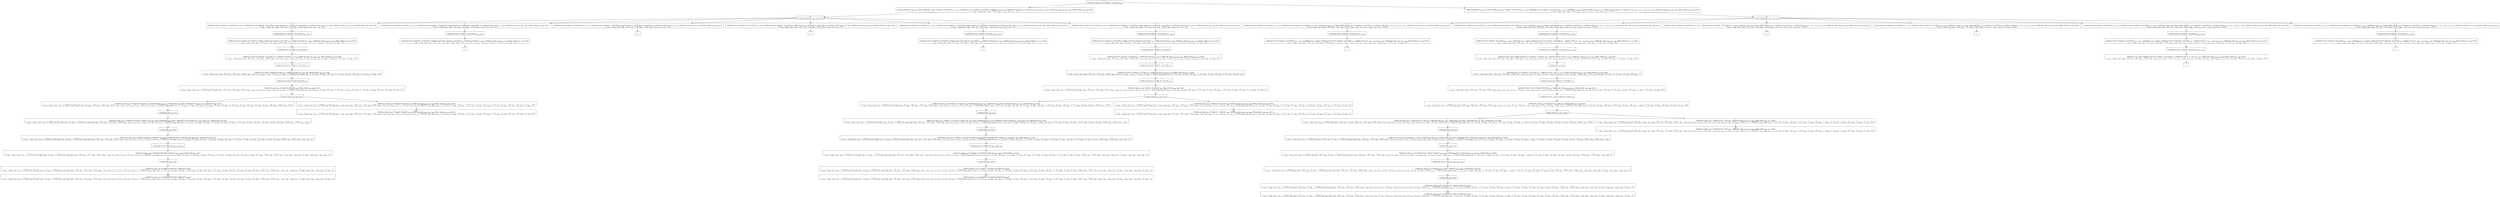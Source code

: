 digraph {
    graph [rankdir=TB
          ,bgcolor=transparent];
    node [shape=box
         ,fillcolor=white
         ,style=filled];
    0 [label=<O <BR/> Unfold one_step v<SUB>330</SUB> (C Triple [0 : [1] [] [2]]) v<SUB>332</SUB>>];
    1 [label=<C <BR/> Unfold notEqStick v<SUB>366</SUB> v<SUB>367</SUB> Trueo, Unfold get v<SUB>366</SUB> (C Triple [0 : [1] [] [2]]) (v<SUB>370</SUB> : v<SUB>371</SUB>), Unfold get v<SUB>367</SUB> (C Triple [0 : [1] [] [2]]) [], Unfold set v<SUB>366</SUB> v<SUB>371</SUB> (C Triple [0 : [1] [] [2]]) v<SUB>373</SUB>, Unfold set v<SUB>367</SUB> [v<SUB>370</SUB>] v<SUB>373</SUB> v<SUB>332</SUB>, Unfold one_step v<SUB>363</SUB> v<SUB>332</SUB> v<SUB>365</SUB>, Memo check v<SUB>365</SUB> v<SUB>364</SUB> Trueo <BR/>  [ v<SUB>330</SUB> &rarr; (v<SUB>366</SUB>, v<SUB>367</SUB>), v<SUB>368</SUB> &rarr; Trueo, v<SUB>369</SUB> &rarr; v<SUB>370</SUB> : v<SUB>371</SUB>, v<SUB>372</SUB> &rarr; [] ] >];
    2 [label=<C <BR/> Unfold notEqStick v<SUB>366</SUB> v<SUB>367</SUB> Trueo, Unfold get v<SUB>366</SUB> (C Triple [0 : [1] [] [2]]) (v<SUB>370</SUB> : v<SUB>371</SUB>), Unfold get v<SUB>367</SUB> (C Triple [0 : [1] [] [2]]) (v<SUB>374</SUB> : v<SUB>375</SUB>), Unfold less v<SUB>370</SUB> v<SUB>374</SUB> Trueo, Unfold set v<SUB>366</SUB> v<SUB>371</SUB> (C Triple [0 : [1] [] [2]]) v<SUB>377</SUB>, Unfold set v<SUB>367</SUB> (v<SUB>370</SUB> : v<SUB>374</SUB> : v<SUB>375</SUB>) v<SUB>377</SUB> v<SUB>332</SUB>, Unfold one_step v<SUB>363</SUB> v<SUB>332</SUB> v<SUB>365</SUB>, Memo check v<SUB>365</SUB> v<SUB>364</SUB> Trueo <BR/>  [ v<SUB>330</SUB> &rarr; (v<SUB>366</SUB>, v<SUB>367</SUB>), v<SUB>368</SUB> &rarr; Trueo, v<SUB>369</SUB> &rarr; v<SUB>370</SUB> : v<SUB>371</SUB>, v<SUB>372</SUB> &rarr; v<SUB>374</SUB> : v<SUB>375</SUB>, v<SUB>376</SUB> &rarr; Trueo ] >];
    3 [label=<O <BR/> Unfold notEqStick v<SUB>366</SUB> v<SUB>367</SUB> Trueo>];
    4 [label=<C <BR/> Unfold get One (C Triple [0 : [1] [] [2]]) (v<SUB>370</SUB> : v<SUB>371</SUB>), Unfold get Two (C Triple [0 : [1] [] [2]]) [], Unfold set One v<SUB>371</SUB> (C Triple [0 : [1] [] [2]]) v<SUB>373</SUB>, Unfold set Two [v<SUB>370</SUB>] v<SUB>373</SUB> v<SUB>332</SUB>, Unfold one_step v<SUB>363</SUB> v<SUB>332</SUB> v<SUB>365</SUB>, Memo check v<SUB>365</SUB> v<SUB>364</SUB> Trueo <BR/>  [ v<SUB>330</SUB> &rarr; (v<SUB>366</SUB>, v<SUB>367</SUB>), v<SUB>366</SUB> &rarr; One, v<SUB>367</SUB> &rarr; Two, v<SUB>368</SUB> &rarr; Trueo, v<SUB>369</SUB> &rarr; v<SUB>370</SUB> : v<SUB>371</SUB>, v<SUB>372</SUB> &rarr; [] ] >];
    5 [label=<C <BR/> Unfold get One (C Triple [0 : [1] [] [2]]) (v<SUB>370</SUB> : v<SUB>371</SUB>), Unfold get Thr (C Triple [0 : [1] [] [2]]) [], Unfold set One v<SUB>371</SUB> (C Triple [0 : [1] [] [2]]) v<SUB>373</SUB>, Unfold set Thr [v<SUB>370</SUB>] v<SUB>373</SUB> v<SUB>332</SUB>, Unfold one_step v<SUB>363</SUB> v<SUB>332</SUB> v<SUB>365</SUB>, Memo check v<SUB>365</SUB> v<SUB>364</SUB> Trueo <BR/>  [ v<SUB>330</SUB> &rarr; (v<SUB>366</SUB>, v<SUB>367</SUB>), v<SUB>366</SUB> &rarr; One, v<SUB>367</SUB> &rarr; Thr, v<SUB>368</SUB> &rarr; Trueo, v<SUB>369</SUB> &rarr; v<SUB>370</SUB> : v<SUB>371</SUB>, v<SUB>372</SUB> &rarr; [] ] >];
    6 [label=<C <BR/> Unfold get Two (C Triple [0 : [1] [] [2]]) (v<SUB>370</SUB> : v<SUB>371</SUB>), Unfold get One (C Triple [0 : [1] [] [2]]) [], Unfold set Two v<SUB>371</SUB> (C Triple [0 : [1] [] [2]]) v<SUB>373</SUB>, Unfold set One [v<SUB>370</SUB>] v<SUB>373</SUB> v<SUB>332</SUB>, Unfold one_step v<SUB>363</SUB> v<SUB>332</SUB> v<SUB>365</SUB>, Memo check v<SUB>365</SUB> v<SUB>364</SUB> Trueo <BR/>  [ v<SUB>330</SUB> &rarr; (v<SUB>366</SUB>, v<SUB>367</SUB>), v<SUB>366</SUB> &rarr; Two, v<SUB>367</SUB> &rarr; One, v<SUB>368</SUB> &rarr; Trueo, v<SUB>369</SUB> &rarr; v<SUB>370</SUB> : v<SUB>371</SUB>, v<SUB>372</SUB> &rarr; [] ] >];
    7 [label=<C <BR/> Unfold get Two (C Triple [0 : [1] [] [2]]) (v<SUB>370</SUB> : v<SUB>371</SUB>), Unfold get Thr (C Triple [0 : [1] [] [2]]) [], Unfold set Two v<SUB>371</SUB> (C Triple [0 : [1] [] [2]]) v<SUB>373</SUB>, Unfold set Thr [v<SUB>370</SUB>] v<SUB>373</SUB> v<SUB>332</SUB>, Unfold one_step v<SUB>363</SUB> v<SUB>332</SUB> v<SUB>365</SUB>, Memo check v<SUB>365</SUB> v<SUB>364</SUB> Trueo <BR/>  [ v<SUB>330</SUB> &rarr; (v<SUB>366</SUB>, v<SUB>367</SUB>), v<SUB>366</SUB> &rarr; Two, v<SUB>367</SUB> &rarr; Thr, v<SUB>368</SUB> &rarr; Trueo, v<SUB>369</SUB> &rarr; v<SUB>370</SUB> : v<SUB>371</SUB>, v<SUB>372</SUB> &rarr; [] ] >];
    8 [label=<C <BR/> Unfold get Thr (C Triple [0 : [1] [] [2]]) (v<SUB>370</SUB> : v<SUB>371</SUB>), Unfold get One (C Triple [0 : [1] [] [2]]) [], Unfold set Thr v<SUB>371</SUB> (C Triple [0 : [1] [] [2]]) v<SUB>373</SUB>, Unfold set One [v<SUB>370</SUB>] v<SUB>373</SUB> v<SUB>332</SUB>, Unfold one_step v<SUB>363</SUB> v<SUB>332</SUB> v<SUB>365</SUB>, Memo check v<SUB>365</SUB> v<SUB>364</SUB> Trueo <BR/>  [ v<SUB>330</SUB> &rarr; (v<SUB>366</SUB>, v<SUB>367</SUB>), v<SUB>366</SUB> &rarr; Thr, v<SUB>367</SUB> &rarr; One, v<SUB>368</SUB> &rarr; Trueo, v<SUB>369</SUB> &rarr; v<SUB>370</SUB> : v<SUB>371</SUB>, v<SUB>372</SUB> &rarr; [] ] >];
    9 [label=<C <BR/> Unfold get Thr (C Triple [0 : [1] [] [2]]) (v<SUB>370</SUB> : v<SUB>371</SUB>), Unfold get Two (C Triple [0 : [1] [] [2]]) [], Unfold set Thr v<SUB>371</SUB> (C Triple [0 : [1] [] [2]]) v<SUB>373</SUB>, Unfold set Two [v<SUB>370</SUB>] v<SUB>373</SUB> v<SUB>332</SUB>, Unfold one_step v<SUB>363</SUB> v<SUB>332</SUB> v<SUB>365</SUB>, Memo check v<SUB>365</SUB> v<SUB>364</SUB> Trueo <BR/>  [ v<SUB>330</SUB> &rarr; (v<SUB>366</SUB>, v<SUB>367</SUB>), v<SUB>366</SUB> &rarr; Thr, v<SUB>367</SUB> &rarr; Two, v<SUB>368</SUB> &rarr; Trueo, v<SUB>369</SUB> &rarr; v<SUB>370</SUB> : v<SUB>371</SUB>, v<SUB>372</SUB> &rarr; [] ] >];
    10 [label=<O <BR/> Unfold get One (C Triple [0 : [1] [] [2]]) (v<SUB>370</SUB> : v<SUB>371</SUB>)>];
    11 [label=<C <BR/> Unfold get Two (C Triple [0 : [1] [] [2]]) [], Unfold set One [1] (C Triple [0 : [1] [] [2]]) v<SUB>373</SUB>, Unfold set Two [0] v<SUB>373</SUB> v<SUB>332</SUB>, Unfold one_step v<SUB>363</SUB> v<SUB>332</SUB> v<SUB>365</SUB>, Memo check v<SUB>365</SUB> v<SUB>364</SUB> Trueo <BR/>  [ v<SUB>330</SUB> &rarr; (v<SUB>366</SUB>, v<SUB>367</SUB>), v<SUB>366</SUB> &rarr; One, v<SUB>367</SUB> &rarr; Two, v<SUB>368</SUB> &rarr; Trueo, v<SUB>369</SUB> &rarr; v<SUB>370</SUB> : v<SUB>371</SUB>, v<SUB>370</SUB> &rarr; 0, v<SUB>371</SUB> &rarr; [1], v<SUB>372</SUB> &rarr; [], v<SUB>378</SUB> &rarr; 0 : [1], v<SUB>379</SUB> &rarr; [], v<SUB>380</SUB> &rarr; [2] ] >];
    12 [label=<O <BR/> Unfold get Two (C Triple [0 : [1] [] [2]]) []>];
    13 [label=<C <BR/> Unfold set One [1] (C Triple [0 : [1] [] [2]]) v<SUB>373</SUB>, Unfold set Two [0] v<SUB>373</SUB> v<SUB>332</SUB>, Unfold one_step v<SUB>363</SUB> v<SUB>332</SUB> v<SUB>365</SUB>, Memo check v<SUB>365</SUB> v<SUB>364</SUB> Trueo <BR/>  [ v<SUB>330</SUB> &rarr; (v<SUB>366</SUB>, v<SUB>367</SUB>), v<SUB>366</SUB> &rarr; One, v<SUB>367</SUB> &rarr; Two, v<SUB>368</SUB> &rarr; Trueo, v<SUB>369</SUB> &rarr; v<SUB>370</SUB> : v<SUB>371</SUB>, v<SUB>370</SUB> &rarr; 0, v<SUB>371</SUB> &rarr; [1], v<SUB>372</SUB> &rarr; [], v<SUB>378</SUB> &rarr; 0 : [1], v<SUB>379</SUB> &rarr; [], v<SUB>380</SUB> &rarr; [2], v<SUB>381</SUB> &rarr; 0 : [1], v<SUB>382</SUB> &rarr; [], v<SUB>383</SUB> &rarr; [2] ] >];
    14 [label=<O <BR/> Unfold set One [1] (C Triple [0 : [1] [] [2]]) v<SUB>373</SUB>>];
    15 [label=<C <BR/> Unfold set Two [0] (C Triple [[1] [] [2]]) v<SUB>332</SUB>, Unfold one_step v<SUB>363</SUB> v<SUB>332</SUB> v<SUB>365</SUB>, Memo check v<SUB>365</SUB> v<SUB>364</SUB> Trueo <BR/>  [ v<SUB>330</SUB> &rarr; (v<SUB>366</SUB>, v<SUB>367</SUB>), v<SUB>366</SUB> &rarr; One, v<SUB>367</SUB> &rarr; Two, v<SUB>368</SUB> &rarr; Trueo, v<SUB>369</SUB> &rarr; v<SUB>370</SUB> : v<SUB>371</SUB>, v<SUB>370</SUB> &rarr; 0, v<SUB>371</SUB> &rarr; [1], v<SUB>372</SUB> &rarr; [], v<SUB>373</SUB> &rarr; C Triple [[1] v<SUB>385</SUB> v<SUB>386</SUB>], v<SUB>378</SUB> &rarr; 0 : [1], v<SUB>379</SUB> &rarr; [], v<SUB>380</SUB> &rarr; [2], v<SUB>381</SUB> &rarr; 0 : [1], v<SUB>382</SUB> &rarr; [], v<SUB>383</SUB> &rarr; [2], v<SUB>384</SUB> &rarr; 0 : [1], v<SUB>385</SUB> &rarr; [], v<SUB>386</SUB> &rarr; [2] ] >];
    16 [label=<O <BR/> Unfold set Two [0] (C Triple [[1] [] [2]]) v<SUB>332</SUB>>];
    17 [label=<C <BR/> Unfold one_step v<SUB>363</SUB> (C Triple [[1] [0] [2]]) v<SUB>365</SUB>, Memo check v<SUB>365</SUB> v<SUB>364</SUB> Trueo <BR/>  [ v<SUB>330</SUB> &rarr; (v<SUB>366</SUB>, v<SUB>367</SUB>), v<SUB>332</SUB> &rarr; C Triple [v<SUB>387</SUB> [0] v<SUB>389</SUB>], v<SUB>366</SUB> &rarr; One, v<SUB>367</SUB> &rarr; Two, v<SUB>368</SUB> &rarr; Trueo, v<SUB>369</SUB> &rarr; v<SUB>370</SUB> : v<SUB>371</SUB>, v<SUB>370</SUB> &rarr; 0, v<SUB>371</SUB> &rarr; [1], v<SUB>372</SUB> &rarr; [], v<SUB>373</SUB> &rarr; C Triple [[1] v<SUB>385</SUB> v<SUB>386</SUB>], v<SUB>378</SUB> &rarr; 0 : [1], v<SUB>379</SUB> &rarr; [], v<SUB>380</SUB> &rarr; [2], v<SUB>381</SUB> &rarr; 0 : [1], v<SUB>382</SUB> &rarr; [], v<SUB>383</SUB> &rarr; [2], v<SUB>384</SUB> &rarr; 0 : [1], v<SUB>385</SUB> &rarr; [], v<SUB>386</SUB> &rarr; [2], v<SUB>387</SUB> &rarr; [1], v<SUB>388</SUB> &rarr; [], v<SUB>389</SUB> &rarr; [2] ] >];
    18 [label=<O <BR/> Memo check v<SUB>365</SUB> v<SUB>364</SUB> Trueo>];
    19 [label=<C <BR/> Unfold one_step v<SUB>363</SUB> (C Triple [[1] [0] [2]]) v<SUB>365</SUB>, Unfold get One v<SUB>365</SUB> v<SUB>392</SUB>, Unfold isNil v<SUB>392</SUB> Trueo, Unfold get Two v<SUB>365</SUB> v<SUB>393</SUB>, Unfold isNil v<SUB>393</SUB> Trueo <BR/>  [ v<SUB>330</SUB> &rarr; (v<SUB>366</SUB>, v<SUB>367</SUB>), v<SUB>332</SUB> &rarr; C Triple [v<SUB>387</SUB> [0] v<SUB>389</SUB>], v<SUB>364</SUB> &rarr; [], v<SUB>366</SUB> &rarr; One, v<SUB>367</SUB> &rarr; Two, v<SUB>368</SUB> &rarr; Trueo, v<SUB>369</SUB> &rarr; v<SUB>370</SUB> : v<SUB>371</SUB>, v<SUB>370</SUB> &rarr; 0, v<SUB>371</SUB> &rarr; [1], v<SUB>372</SUB> &rarr; [], v<SUB>373</SUB> &rarr; C Triple [[1] v<SUB>385</SUB> v<SUB>386</SUB>], v<SUB>378</SUB> &rarr; 0 : [1], v<SUB>379</SUB> &rarr; [], v<SUB>380</SUB> &rarr; [2], v<SUB>381</SUB> &rarr; 0 : [1], v<SUB>382</SUB> &rarr; [], v<SUB>383</SUB> &rarr; [2], v<SUB>384</SUB> &rarr; 0 : [1], v<SUB>385</SUB> &rarr; [], v<SUB>386</SUB> &rarr; [2], v<SUB>387</SUB> &rarr; [1], v<SUB>388</SUB> &rarr; [], v<SUB>389</SUB> &rarr; [2], v<SUB>390</SUB> &rarr; Trueo, v<SUB>391</SUB> &rarr; Trueo ] >];
    20 [label=<C <BR/> Unfold one_step v<SUB>363</SUB> (C Triple [[1] [0] [2]]) v<SUB>365</SUB>, Unfold one_step v<SUB>394</SUB> v<SUB>365</SUB> v<SUB>396</SUB>, Memo check v<SUB>396</SUB> v<SUB>395</SUB> Trueo <BR/>  [ v<SUB>330</SUB> &rarr; (v<SUB>366</SUB>, v<SUB>367</SUB>), v<SUB>332</SUB> &rarr; C Triple [v<SUB>387</SUB> [0] v<SUB>389</SUB>], v<SUB>364</SUB> &rarr; v<SUB>394</SUB> : v<SUB>395</SUB>, v<SUB>366</SUB> &rarr; One, v<SUB>367</SUB> &rarr; Two, v<SUB>368</SUB> &rarr; Trueo, v<SUB>369</SUB> &rarr; v<SUB>370</SUB> : v<SUB>371</SUB>, v<SUB>370</SUB> &rarr; 0, v<SUB>371</SUB> &rarr; [1], v<SUB>372</SUB> &rarr; [], v<SUB>373</SUB> &rarr; C Triple [[1] v<SUB>385</SUB> v<SUB>386</SUB>], v<SUB>378</SUB> &rarr; 0 : [1], v<SUB>379</SUB> &rarr; [], v<SUB>380</SUB> &rarr; [2], v<SUB>381</SUB> &rarr; 0 : [1], v<SUB>382</SUB> &rarr; [], v<SUB>383</SUB> &rarr; [2], v<SUB>384</SUB> &rarr; 0 : [1], v<SUB>385</SUB> &rarr; [], v<SUB>386</SUB> &rarr; [2], v<SUB>387</SUB> &rarr; [1], v<SUB>388</SUB> &rarr; [], v<SUB>389</SUB> &rarr; [2] ] >];
    21 [label=<O <BR/> Unfold get One v<SUB>365</SUB> v<SUB>392</SUB>>];
    22 [label=<C <BR/> Unfold one_step v<SUB>363</SUB> (C Triple [[1] [0] [2]]) (C Triple [v<SUB>397</SUB> v<SUB>398</SUB> v<SUB>399</SUB>]), Unfold isNil v<SUB>397</SUB> Trueo, Unfold get Two (C Triple [v<SUB>397</SUB> v<SUB>398</SUB> v<SUB>399</SUB>]) v<SUB>393</SUB>, Unfold isNil v<SUB>393</SUB> Trueo <BR/>  [ v<SUB>330</SUB> &rarr; (v<SUB>366</SUB>, v<SUB>367</SUB>), v<SUB>332</SUB> &rarr; C Triple [v<SUB>387</SUB> [0] v<SUB>389</SUB>], v<SUB>364</SUB> &rarr; [], v<SUB>365</SUB> &rarr; C Triple [v<SUB>397</SUB> v<SUB>398</SUB> v<SUB>399</SUB>], v<SUB>366</SUB> &rarr; One, v<SUB>367</SUB> &rarr; Two, v<SUB>368</SUB> &rarr; Trueo, v<SUB>369</SUB> &rarr; v<SUB>370</SUB> : v<SUB>371</SUB>, v<SUB>370</SUB> &rarr; 0, v<SUB>371</SUB> &rarr; [1], v<SUB>372</SUB> &rarr; [], v<SUB>373</SUB> &rarr; C Triple [[1] v<SUB>385</SUB> v<SUB>386</SUB>], v<SUB>378</SUB> &rarr; 0 : [1], v<SUB>379</SUB> &rarr; [], v<SUB>380</SUB> &rarr; [2], v<SUB>381</SUB> &rarr; 0 : [1], v<SUB>382</SUB> &rarr; [], v<SUB>383</SUB> &rarr; [2], v<SUB>384</SUB> &rarr; 0 : [1], v<SUB>385</SUB> &rarr; [], v<SUB>386</SUB> &rarr; [2], v<SUB>387</SUB> &rarr; [1], v<SUB>388</SUB> &rarr; [], v<SUB>389</SUB> &rarr; [2], v<SUB>390</SUB> &rarr; Trueo, v<SUB>391</SUB> &rarr; Trueo, v<SUB>392</SUB> &rarr; v<SUB>397</SUB> ] >];
    23 [label=<O <BR/> Unfold isNil v<SUB>397</SUB> Trueo>];
    24 [label=<C <BR/> Unfold one_step v<SUB>363</SUB> (C Triple [[1] [0] [2]]) (C Triple [[] v<SUB>398</SUB> v<SUB>399</SUB>]), Unfold get Two (C Triple [[] v<SUB>398</SUB> v<SUB>399</SUB>]) v<SUB>393</SUB>, Unfold isNil v<SUB>393</SUB> Trueo <BR/>  [ v<SUB>330</SUB> &rarr; (v<SUB>366</SUB>, v<SUB>367</SUB>), v<SUB>332</SUB> &rarr; C Triple [v<SUB>387</SUB> [0] v<SUB>389</SUB>], v<SUB>364</SUB> &rarr; [], v<SUB>365</SUB> &rarr; C Triple [v<SUB>397</SUB> v<SUB>398</SUB> v<SUB>399</SUB>], v<SUB>366</SUB> &rarr; One, v<SUB>367</SUB> &rarr; Two, v<SUB>368</SUB> &rarr; Trueo, v<SUB>369</SUB> &rarr; v<SUB>370</SUB> : v<SUB>371</SUB>, v<SUB>370</SUB> &rarr; 0, v<SUB>371</SUB> &rarr; [1], v<SUB>372</SUB> &rarr; [], v<SUB>373</SUB> &rarr; C Triple [[1] v<SUB>385</SUB> v<SUB>386</SUB>], v<SUB>378</SUB> &rarr; 0 : [1], v<SUB>379</SUB> &rarr; [], v<SUB>380</SUB> &rarr; [2], v<SUB>381</SUB> &rarr; 0 : [1], v<SUB>382</SUB> &rarr; [], v<SUB>383</SUB> &rarr; [2], v<SUB>384</SUB> &rarr; 0 : [1], v<SUB>385</SUB> &rarr; [], v<SUB>386</SUB> &rarr; [2], v<SUB>387</SUB> &rarr; [1], v<SUB>388</SUB> &rarr; [], v<SUB>389</SUB> &rarr; [2], v<SUB>390</SUB> &rarr; Trueo, v<SUB>391</SUB> &rarr; Trueo, v<SUB>392</SUB> &rarr; v<SUB>397</SUB>, v<SUB>397</SUB> &rarr; [] ] >];
    25 [label=<O <BR/> Unfold get Two (C Triple [[] v<SUB>398</SUB> v<SUB>399</SUB>]) v<SUB>393</SUB>>];
    26 [label=<C <BR/> Unfold one_step v<SUB>363</SUB> (C Triple [[1] [0] [2]]) (C Triple [[] v<SUB>403</SUB> v<SUB>404</SUB>]), Unfold isNil v<SUB>403</SUB> Trueo <BR/>  [ v<SUB>330</SUB> &rarr; (v<SUB>366</SUB>, v<SUB>367</SUB>), v<SUB>332</SUB> &rarr; C Triple [v<SUB>387</SUB> [0] v<SUB>389</SUB>], v<SUB>364</SUB> &rarr; [], v<SUB>365</SUB> &rarr; C Triple [v<SUB>397</SUB> v<SUB>398</SUB> v<SUB>399</SUB>], v<SUB>366</SUB> &rarr; One, v<SUB>367</SUB> &rarr; Two, v<SUB>368</SUB> &rarr; Trueo, v<SUB>369</SUB> &rarr; v<SUB>370</SUB> : v<SUB>371</SUB>, v<SUB>370</SUB> &rarr; 0, v<SUB>371</SUB> &rarr; [1], v<SUB>372</SUB> &rarr; [], v<SUB>373</SUB> &rarr; C Triple [[1] v<SUB>385</SUB> v<SUB>386</SUB>], v<SUB>378</SUB> &rarr; 0 : [1], v<SUB>379</SUB> &rarr; [], v<SUB>380</SUB> &rarr; [2], v<SUB>381</SUB> &rarr; 0 : [1], v<SUB>382</SUB> &rarr; [], v<SUB>383</SUB> &rarr; [2], v<SUB>384</SUB> &rarr; 0 : [1], v<SUB>385</SUB> &rarr; [], v<SUB>386</SUB> &rarr; [2], v<SUB>387</SUB> &rarr; [1], v<SUB>388</SUB> &rarr; [], v<SUB>389</SUB> &rarr; [2], v<SUB>390</SUB> &rarr; Trueo, v<SUB>391</SUB> &rarr; Trueo, v<SUB>392</SUB> &rarr; v<SUB>397</SUB>, v<SUB>393</SUB> &rarr; v<SUB>403</SUB>, v<SUB>397</SUB> &rarr; [], v<SUB>398</SUB> &rarr; v<SUB>403</SUB>, v<SUB>399</SUB> &rarr; v<SUB>404</SUB>, v<SUB>402</SUB> &rarr; [] ] >];
    27 [label=<O <BR/> Unfold isNil v<SUB>403</SUB> Trueo>];
    28 [label=<C <BR/> Unfold one_step v<SUB>363</SUB> (C Triple [[1] [0] [2]]) (C Triple [[] [] v<SUB>404</SUB>]) <BR/>  [ v<SUB>330</SUB> &rarr; (v<SUB>366</SUB>, v<SUB>367</SUB>), v<SUB>332</SUB> &rarr; C Triple [v<SUB>387</SUB> [0] v<SUB>389</SUB>], v<SUB>364</SUB> &rarr; [], v<SUB>365</SUB> &rarr; C Triple [v<SUB>397</SUB> v<SUB>398</SUB> v<SUB>399</SUB>], v<SUB>366</SUB> &rarr; One, v<SUB>367</SUB> &rarr; Two, v<SUB>368</SUB> &rarr; Trueo, v<SUB>369</SUB> &rarr; v<SUB>370</SUB> : v<SUB>371</SUB>, v<SUB>370</SUB> &rarr; 0, v<SUB>371</SUB> &rarr; [1], v<SUB>372</SUB> &rarr; [], v<SUB>373</SUB> &rarr; C Triple [[1] v<SUB>385</SUB> v<SUB>386</SUB>], v<SUB>378</SUB> &rarr; 0 : [1], v<SUB>379</SUB> &rarr; [], v<SUB>380</SUB> &rarr; [2], v<SUB>381</SUB> &rarr; 0 : [1], v<SUB>382</SUB> &rarr; [], v<SUB>383</SUB> &rarr; [2], v<SUB>384</SUB> &rarr; 0 : [1], v<SUB>385</SUB> &rarr; [], v<SUB>386</SUB> &rarr; [2], v<SUB>387</SUB> &rarr; [1], v<SUB>388</SUB> &rarr; [], v<SUB>389</SUB> &rarr; [2], v<SUB>390</SUB> &rarr; Trueo, v<SUB>391</SUB> &rarr; Trueo, v<SUB>392</SUB> &rarr; v<SUB>397</SUB>, v<SUB>393</SUB> &rarr; v<SUB>403</SUB>, v<SUB>397</SUB> &rarr; [], v<SUB>398</SUB> &rarr; v<SUB>403</SUB>, v<SUB>399</SUB> &rarr; v<SUB>404</SUB>, v<SUB>402</SUB> &rarr; [], v<SUB>403</SUB> &rarr; [] ] >];
    29 [label=<Leaf <BR/> Unfold one_step v<SUB>363</SUB> (C Triple [[1] [0] [2]]) (C Triple [[] [] v<SUB>404</SUB>]) <BR/>  [ v<SUB>330</SUB> &rarr; (v<SUB>366</SUB>, v<SUB>367</SUB>), v<SUB>332</SUB> &rarr; C Triple [v<SUB>387</SUB> [0] v<SUB>389</SUB>], v<SUB>364</SUB> &rarr; [], v<SUB>365</SUB> &rarr; C Triple [v<SUB>397</SUB> v<SUB>398</SUB> v<SUB>399</SUB>], v<SUB>366</SUB> &rarr; One, v<SUB>367</SUB> &rarr; Two, v<SUB>368</SUB> &rarr; Trueo, v<SUB>369</SUB> &rarr; v<SUB>370</SUB> : v<SUB>371</SUB>, v<SUB>370</SUB> &rarr; 0, v<SUB>371</SUB> &rarr; [1], v<SUB>372</SUB> &rarr; [], v<SUB>373</SUB> &rarr; C Triple [[1] v<SUB>385</SUB> v<SUB>386</SUB>], v<SUB>378</SUB> &rarr; 0 : [1], v<SUB>379</SUB> &rarr; [], v<SUB>380</SUB> &rarr; [2], v<SUB>381</SUB> &rarr; 0 : [1], v<SUB>382</SUB> &rarr; [], v<SUB>383</SUB> &rarr; [2], v<SUB>384</SUB> &rarr; 0 : [1], v<SUB>385</SUB> &rarr; [], v<SUB>386</SUB> &rarr; [2], v<SUB>387</SUB> &rarr; [1], v<SUB>388</SUB> &rarr; [], v<SUB>389</SUB> &rarr; [2], v<SUB>390</SUB> &rarr; Trueo, v<SUB>391</SUB> &rarr; Trueo, v<SUB>392</SUB> &rarr; v<SUB>397</SUB>, v<SUB>393</SUB> &rarr; v<SUB>403</SUB>, v<SUB>397</SUB> &rarr; [], v<SUB>398</SUB> &rarr; v<SUB>403</SUB>, v<SUB>399</SUB> &rarr; v<SUB>404</SUB>, v<SUB>402</SUB> &rarr; [], v<SUB>403</SUB> &rarr; [] ] >];
    30 [label=<Leaf <BR/> Unfold one_step v<SUB>363</SUB> (C Triple [[1] [0] [2]]) v<SUB>365</SUB>, Unfold one_step v<SUB>394</SUB> v<SUB>365</SUB> v<SUB>396</SUB>, Memo check v<SUB>396</SUB> v<SUB>395</SUB> Trueo <BR/>  [ v<SUB>330</SUB> &rarr; (v<SUB>366</SUB>, v<SUB>367</SUB>), v<SUB>332</SUB> &rarr; C Triple [v<SUB>387</SUB> [0] v<SUB>389</SUB>], v<SUB>364</SUB> &rarr; v<SUB>394</SUB> : v<SUB>395</SUB>, v<SUB>366</SUB> &rarr; One, v<SUB>367</SUB> &rarr; Two, v<SUB>368</SUB> &rarr; Trueo, v<SUB>369</SUB> &rarr; v<SUB>370</SUB> : v<SUB>371</SUB>, v<SUB>370</SUB> &rarr; 0, v<SUB>371</SUB> &rarr; [1], v<SUB>372</SUB> &rarr; [], v<SUB>373</SUB> &rarr; C Triple [[1] v<SUB>385</SUB> v<SUB>386</SUB>], v<SUB>378</SUB> &rarr; 0 : [1], v<SUB>379</SUB> &rarr; [], v<SUB>380</SUB> &rarr; [2], v<SUB>381</SUB> &rarr; 0 : [1], v<SUB>382</SUB> &rarr; [], v<SUB>383</SUB> &rarr; [2], v<SUB>384</SUB> &rarr; 0 : [1], v<SUB>385</SUB> &rarr; [], v<SUB>386</SUB> &rarr; [2], v<SUB>387</SUB> &rarr; [1], v<SUB>388</SUB> &rarr; [], v<SUB>389</SUB> &rarr; [2] ] >];
    31 [label=<O <BR/> Unfold get One (C Triple [0 : [1] [] [2]]) (v<SUB>370</SUB> : v<SUB>371</SUB>)>];
    32 [label=<C <BR/> Unfold get Thr (C Triple [0 : [1] [] [2]]) [], Unfold set One [1] (C Triple [0 : [1] [] [2]]) v<SUB>373</SUB>, Unfold set Thr [0] v<SUB>373</SUB> v<SUB>332</SUB>, Unfold one_step v<SUB>363</SUB> v<SUB>332</SUB> v<SUB>365</SUB>, Memo check v<SUB>365</SUB> v<SUB>364</SUB> Trueo <BR/>  [ v<SUB>330</SUB> &rarr; (v<SUB>366</SUB>, v<SUB>367</SUB>), v<SUB>366</SUB> &rarr; One, v<SUB>367</SUB> &rarr; Thr, v<SUB>368</SUB> &rarr; Trueo, v<SUB>369</SUB> &rarr; v<SUB>370</SUB> : v<SUB>371</SUB>, v<SUB>370</SUB> &rarr; 0, v<SUB>371</SUB> &rarr; [1], v<SUB>372</SUB> &rarr; [], v<SUB>378</SUB> &rarr; 0 : [1], v<SUB>379</SUB> &rarr; [], v<SUB>380</SUB> &rarr; [2] ] >];
    33 [label=<_|_>];
    34 [label=<_|_>];
    35 [label=<_|_>];
    36 [label=<O <BR/> Unfold get Thr (C Triple [0 : [1] [] [2]]) (v<SUB>370</SUB> : v<SUB>371</SUB>)>];
    37 [label=<C <BR/> Unfold get One (C Triple [0 : [1] [] [2]]) [], Unfold set Thr [] (C Triple [0 : [1] [] [2]]) v<SUB>373</SUB>, Unfold set One [2] v<SUB>373</SUB> v<SUB>332</SUB>, Unfold one_step v<SUB>363</SUB> v<SUB>332</SUB> v<SUB>365</SUB>, Memo check v<SUB>365</SUB> v<SUB>364</SUB> Trueo <BR/>  [ v<SUB>330</SUB> &rarr; (v<SUB>366</SUB>, v<SUB>367</SUB>), v<SUB>366</SUB> &rarr; Thr, v<SUB>367</SUB> &rarr; One, v<SUB>368</SUB> &rarr; Trueo, v<SUB>369</SUB> &rarr; v<SUB>370</SUB> : v<SUB>371</SUB>, v<SUB>370</SUB> &rarr; 2, v<SUB>371</SUB> &rarr; [], v<SUB>372</SUB> &rarr; [], v<SUB>378</SUB> &rarr; 0 : [1], v<SUB>379</SUB> &rarr; [], v<SUB>380</SUB> &rarr; [2] ] >];
    38 [label=<_|_>];
    39 [label=<O <BR/> Unfold get Thr (C Triple [0 : [1] [] [2]]) (v<SUB>370</SUB> : v<SUB>371</SUB>)>];
    40 [label=<C <BR/> Unfold get Two (C Triple [0 : [1] [] [2]]) [], Unfold set Thr [] (C Triple [0 : [1] [] [2]]) v<SUB>373</SUB>, Unfold set Two [2] v<SUB>373</SUB> v<SUB>332</SUB>, Unfold one_step v<SUB>363</SUB> v<SUB>332</SUB> v<SUB>365</SUB>, Memo check v<SUB>365</SUB> v<SUB>364</SUB> Trueo <BR/>  [ v<SUB>330</SUB> &rarr; (v<SUB>366</SUB>, v<SUB>367</SUB>), v<SUB>366</SUB> &rarr; Thr, v<SUB>367</SUB> &rarr; Two, v<SUB>368</SUB> &rarr; Trueo, v<SUB>369</SUB> &rarr; v<SUB>370</SUB> : v<SUB>371</SUB>, v<SUB>370</SUB> &rarr; 2, v<SUB>371</SUB> &rarr; [], v<SUB>372</SUB> &rarr; [], v<SUB>378</SUB> &rarr; 0 : [1], v<SUB>379</SUB> &rarr; [], v<SUB>380</SUB> &rarr; [2] ] >];
    41 [label=<O <BR/> Unfold get Two (C Triple [0 : [1] [] [2]]) []>];
    42 [label=<C <BR/> Unfold set Thr [] (C Triple [0 : [1] [] [2]]) v<SUB>373</SUB>, Unfold set Two [2] v<SUB>373</SUB> v<SUB>332</SUB>, Unfold one_step v<SUB>363</SUB> v<SUB>332</SUB> v<SUB>365</SUB>, Memo check v<SUB>365</SUB> v<SUB>364</SUB> Trueo <BR/>  [ v<SUB>330</SUB> &rarr; (v<SUB>366</SUB>, v<SUB>367</SUB>), v<SUB>366</SUB> &rarr; Thr, v<SUB>367</SUB> &rarr; Two, v<SUB>368</SUB> &rarr; Trueo, v<SUB>369</SUB> &rarr; v<SUB>370</SUB> : v<SUB>371</SUB>, v<SUB>370</SUB> &rarr; 2, v<SUB>371</SUB> &rarr; [], v<SUB>372</SUB> &rarr; [], v<SUB>378</SUB> &rarr; 0 : [1], v<SUB>379</SUB> &rarr; [], v<SUB>380</SUB> &rarr; [2], v<SUB>381</SUB> &rarr; 0 : [1], v<SUB>382</SUB> &rarr; [], v<SUB>383</SUB> &rarr; [2] ] >];
    43 [label=<O <BR/> Unfold set Thr [] (C Triple [0 : [1] [] [2]]) v<SUB>373</SUB>>];
    44 [label=<C <BR/> Unfold set Two [2] (C Triple [0 : [1] [] []]) v<SUB>332</SUB>, Unfold one_step v<SUB>363</SUB> v<SUB>332</SUB> v<SUB>365</SUB>, Memo check v<SUB>365</SUB> v<SUB>364</SUB> Trueo <BR/>  [ v<SUB>330</SUB> &rarr; (v<SUB>366</SUB>, v<SUB>367</SUB>), v<SUB>366</SUB> &rarr; Thr, v<SUB>367</SUB> &rarr; Two, v<SUB>368</SUB> &rarr; Trueo, v<SUB>369</SUB> &rarr; v<SUB>370</SUB> : v<SUB>371</SUB>, v<SUB>370</SUB> &rarr; 2, v<SUB>371</SUB> &rarr; [], v<SUB>372</SUB> &rarr; [], v<SUB>373</SUB> &rarr; C Triple [v<SUB>384</SUB> v<SUB>385</SUB> []], v<SUB>378</SUB> &rarr; 0 : [1], v<SUB>379</SUB> &rarr; [], v<SUB>380</SUB> &rarr; [2], v<SUB>381</SUB> &rarr; 0 : [1], v<SUB>382</SUB> &rarr; [], v<SUB>383</SUB> &rarr; [2], v<SUB>384</SUB> &rarr; 0 : [1], v<SUB>385</SUB> &rarr; [], v<SUB>386</SUB> &rarr; [2] ] >];
    45 [label=<O <BR/> Unfold set Two [2] (C Triple [0 : [1] [] []]) v<SUB>332</SUB>>];
    46 [label=<C <BR/> Unfold one_step v<SUB>363</SUB> (C Triple [0 : [1] [2] []]) v<SUB>365</SUB>, Memo check v<SUB>365</SUB> v<SUB>364</SUB> Trueo <BR/>  [ v<SUB>330</SUB> &rarr; (v<SUB>366</SUB>, v<SUB>367</SUB>), v<SUB>332</SUB> &rarr; C Triple [v<SUB>387</SUB> [2] v<SUB>389</SUB>], v<SUB>366</SUB> &rarr; Thr, v<SUB>367</SUB> &rarr; Two, v<SUB>368</SUB> &rarr; Trueo, v<SUB>369</SUB> &rarr; v<SUB>370</SUB> : v<SUB>371</SUB>, v<SUB>370</SUB> &rarr; 2, v<SUB>371</SUB> &rarr; [], v<SUB>372</SUB> &rarr; [], v<SUB>373</SUB> &rarr; C Triple [v<SUB>384</SUB> v<SUB>385</SUB> []], v<SUB>378</SUB> &rarr; 0 : [1], v<SUB>379</SUB> &rarr; [], v<SUB>380</SUB> &rarr; [2], v<SUB>381</SUB> &rarr; 0 : [1], v<SUB>382</SUB> &rarr; [], v<SUB>383</SUB> &rarr; [2], v<SUB>384</SUB> &rarr; 0 : [1], v<SUB>385</SUB> &rarr; [], v<SUB>386</SUB> &rarr; [2], v<SUB>387</SUB> &rarr; 0 : [1], v<SUB>388</SUB> &rarr; [], v<SUB>389</SUB> &rarr; [] ] >];
    47 [label=<O <BR/> Memo check v<SUB>365</SUB> v<SUB>364</SUB> Trueo>];
    48 [label=<C <BR/> Unfold one_step v<SUB>363</SUB> (C Triple [0 : [1] [2] []]) v<SUB>365</SUB>, Unfold get One v<SUB>365</SUB> v<SUB>392</SUB>, Unfold isNil v<SUB>392</SUB> Trueo, Unfold get Two v<SUB>365</SUB> v<SUB>393</SUB>, Unfold isNil v<SUB>393</SUB> Trueo <BR/>  [ v<SUB>330</SUB> &rarr; (v<SUB>366</SUB>, v<SUB>367</SUB>), v<SUB>332</SUB> &rarr; C Triple [v<SUB>387</SUB> [2] v<SUB>389</SUB>], v<SUB>364</SUB> &rarr; [], v<SUB>366</SUB> &rarr; Thr, v<SUB>367</SUB> &rarr; Two, v<SUB>368</SUB> &rarr; Trueo, v<SUB>369</SUB> &rarr; v<SUB>370</SUB> : v<SUB>371</SUB>, v<SUB>370</SUB> &rarr; 2, v<SUB>371</SUB> &rarr; [], v<SUB>372</SUB> &rarr; [], v<SUB>373</SUB> &rarr; C Triple [v<SUB>384</SUB> v<SUB>385</SUB> []], v<SUB>378</SUB> &rarr; 0 : [1], v<SUB>379</SUB> &rarr; [], v<SUB>380</SUB> &rarr; [2], v<SUB>381</SUB> &rarr; 0 : [1], v<SUB>382</SUB> &rarr; [], v<SUB>383</SUB> &rarr; [2], v<SUB>384</SUB> &rarr; 0 : [1], v<SUB>385</SUB> &rarr; [], v<SUB>386</SUB> &rarr; [2], v<SUB>387</SUB> &rarr; 0 : [1], v<SUB>388</SUB> &rarr; [], v<SUB>389</SUB> &rarr; [], v<SUB>390</SUB> &rarr; Trueo, v<SUB>391</SUB> &rarr; Trueo ] >];
    49 [label=<C <BR/> Unfold one_step v<SUB>363</SUB> (C Triple [0 : [1] [2] []]) v<SUB>365</SUB>, Unfold one_step v<SUB>394</SUB> v<SUB>365</SUB> v<SUB>396</SUB>, Memo check v<SUB>396</SUB> v<SUB>395</SUB> Trueo <BR/>  [ v<SUB>330</SUB> &rarr; (v<SUB>366</SUB>, v<SUB>367</SUB>), v<SUB>332</SUB> &rarr; C Triple [v<SUB>387</SUB> [2] v<SUB>389</SUB>], v<SUB>364</SUB> &rarr; v<SUB>394</SUB> : v<SUB>395</SUB>, v<SUB>366</SUB> &rarr; Thr, v<SUB>367</SUB> &rarr; Two, v<SUB>368</SUB> &rarr; Trueo, v<SUB>369</SUB> &rarr; v<SUB>370</SUB> : v<SUB>371</SUB>, v<SUB>370</SUB> &rarr; 2, v<SUB>371</SUB> &rarr; [], v<SUB>372</SUB> &rarr; [], v<SUB>373</SUB> &rarr; C Triple [v<SUB>384</SUB> v<SUB>385</SUB> []], v<SUB>378</SUB> &rarr; 0 : [1], v<SUB>379</SUB> &rarr; [], v<SUB>380</SUB> &rarr; [2], v<SUB>381</SUB> &rarr; 0 : [1], v<SUB>382</SUB> &rarr; [], v<SUB>383</SUB> &rarr; [2], v<SUB>384</SUB> &rarr; 0 : [1], v<SUB>385</SUB> &rarr; [], v<SUB>386</SUB> &rarr; [2], v<SUB>387</SUB> &rarr; 0 : [1], v<SUB>388</SUB> &rarr; [], v<SUB>389</SUB> &rarr; [] ] >];
    50 [label=<O <BR/> Unfold get One v<SUB>365</SUB> v<SUB>392</SUB>>];
    51 [label=<C <BR/> Unfold one_step v<SUB>363</SUB> (C Triple [0 : [1] [2] []]) (C Triple [v<SUB>397</SUB> v<SUB>398</SUB> v<SUB>399</SUB>]), Unfold isNil v<SUB>397</SUB> Trueo, Unfold get Two (C Triple [v<SUB>397</SUB> v<SUB>398</SUB> v<SUB>399</SUB>]) v<SUB>393</SUB>, Unfold isNil v<SUB>393</SUB> Trueo <BR/>  [ v<SUB>330</SUB> &rarr; (v<SUB>366</SUB>, v<SUB>367</SUB>), v<SUB>332</SUB> &rarr; C Triple [v<SUB>387</SUB> [2] v<SUB>389</SUB>], v<SUB>364</SUB> &rarr; [], v<SUB>365</SUB> &rarr; C Triple [v<SUB>397</SUB> v<SUB>398</SUB> v<SUB>399</SUB>], v<SUB>366</SUB> &rarr; Thr, v<SUB>367</SUB> &rarr; Two, v<SUB>368</SUB> &rarr; Trueo, v<SUB>369</SUB> &rarr; v<SUB>370</SUB> : v<SUB>371</SUB>, v<SUB>370</SUB> &rarr; 2, v<SUB>371</SUB> &rarr; [], v<SUB>372</SUB> &rarr; [], v<SUB>373</SUB> &rarr; C Triple [v<SUB>384</SUB> v<SUB>385</SUB> []], v<SUB>378</SUB> &rarr; 0 : [1], v<SUB>379</SUB> &rarr; [], v<SUB>380</SUB> &rarr; [2], v<SUB>381</SUB> &rarr; 0 : [1], v<SUB>382</SUB> &rarr; [], v<SUB>383</SUB> &rarr; [2], v<SUB>384</SUB> &rarr; 0 : [1], v<SUB>385</SUB> &rarr; [], v<SUB>386</SUB> &rarr; [2], v<SUB>387</SUB> &rarr; 0 : [1], v<SUB>388</SUB> &rarr; [], v<SUB>389</SUB> &rarr; [], v<SUB>390</SUB> &rarr; Trueo, v<SUB>391</SUB> &rarr; Trueo, v<SUB>392</SUB> &rarr; v<SUB>397</SUB> ] >];
    52 [label=<O <BR/> Unfold isNil v<SUB>397</SUB> Trueo>];
    53 [label=<C <BR/> Unfold one_step v<SUB>363</SUB> (C Triple [0 : [1] [2] []]) (C Triple [[] v<SUB>398</SUB> v<SUB>399</SUB>]), Unfold get Two (C Triple [[] v<SUB>398</SUB> v<SUB>399</SUB>]) v<SUB>393</SUB>, Unfold isNil v<SUB>393</SUB> Trueo <BR/>  [ v<SUB>330</SUB> &rarr; (v<SUB>366</SUB>, v<SUB>367</SUB>), v<SUB>332</SUB> &rarr; C Triple [v<SUB>387</SUB> [2] v<SUB>389</SUB>], v<SUB>364</SUB> &rarr; [], v<SUB>365</SUB> &rarr; C Triple [v<SUB>397</SUB> v<SUB>398</SUB> v<SUB>399</SUB>], v<SUB>366</SUB> &rarr; Thr, v<SUB>367</SUB> &rarr; Two, v<SUB>368</SUB> &rarr; Trueo, v<SUB>369</SUB> &rarr; v<SUB>370</SUB> : v<SUB>371</SUB>, v<SUB>370</SUB> &rarr; 2, v<SUB>371</SUB> &rarr; [], v<SUB>372</SUB> &rarr; [], v<SUB>373</SUB> &rarr; C Triple [v<SUB>384</SUB> v<SUB>385</SUB> []], v<SUB>378</SUB> &rarr; 0 : [1], v<SUB>379</SUB> &rarr; [], v<SUB>380</SUB> &rarr; [2], v<SUB>381</SUB> &rarr; 0 : [1], v<SUB>382</SUB> &rarr; [], v<SUB>383</SUB> &rarr; [2], v<SUB>384</SUB> &rarr; 0 : [1], v<SUB>385</SUB> &rarr; [], v<SUB>386</SUB> &rarr; [2], v<SUB>387</SUB> &rarr; 0 : [1], v<SUB>388</SUB> &rarr; [], v<SUB>389</SUB> &rarr; [], v<SUB>390</SUB> &rarr; Trueo, v<SUB>391</SUB> &rarr; Trueo, v<SUB>392</SUB> &rarr; v<SUB>397</SUB>, v<SUB>397</SUB> &rarr; [] ] >];
    54 [label=<O <BR/> Unfold get Two (C Triple [[] v<SUB>398</SUB> v<SUB>399</SUB>]) v<SUB>393</SUB>>];
    55 [label=<C <BR/> Unfold one_step v<SUB>363</SUB> (C Triple [0 : [1] [2] []]) (C Triple [[] v<SUB>403</SUB> v<SUB>404</SUB>]), Unfold isNil v<SUB>403</SUB> Trueo <BR/>  [ v<SUB>330</SUB> &rarr; (v<SUB>366</SUB>, v<SUB>367</SUB>), v<SUB>332</SUB> &rarr; C Triple [v<SUB>387</SUB> [2] v<SUB>389</SUB>], v<SUB>364</SUB> &rarr; [], v<SUB>365</SUB> &rarr; C Triple [v<SUB>397</SUB> v<SUB>398</SUB> v<SUB>399</SUB>], v<SUB>366</SUB> &rarr; Thr, v<SUB>367</SUB> &rarr; Two, v<SUB>368</SUB> &rarr; Trueo, v<SUB>369</SUB> &rarr; v<SUB>370</SUB> : v<SUB>371</SUB>, v<SUB>370</SUB> &rarr; 2, v<SUB>371</SUB> &rarr; [], v<SUB>372</SUB> &rarr; [], v<SUB>373</SUB> &rarr; C Triple [v<SUB>384</SUB> v<SUB>385</SUB> []], v<SUB>378</SUB> &rarr; 0 : [1], v<SUB>379</SUB> &rarr; [], v<SUB>380</SUB> &rarr; [2], v<SUB>381</SUB> &rarr; 0 : [1], v<SUB>382</SUB> &rarr; [], v<SUB>383</SUB> &rarr; [2], v<SUB>384</SUB> &rarr; 0 : [1], v<SUB>385</SUB> &rarr; [], v<SUB>386</SUB> &rarr; [2], v<SUB>387</SUB> &rarr; 0 : [1], v<SUB>388</SUB> &rarr; [], v<SUB>389</SUB> &rarr; [], v<SUB>390</SUB> &rarr; Trueo, v<SUB>391</SUB> &rarr; Trueo, v<SUB>392</SUB> &rarr; v<SUB>397</SUB>, v<SUB>393</SUB> &rarr; v<SUB>403</SUB>, v<SUB>397</SUB> &rarr; [], v<SUB>398</SUB> &rarr; v<SUB>403</SUB>, v<SUB>399</SUB> &rarr; v<SUB>404</SUB>, v<SUB>402</SUB> &rarr; [] ] >];
    56 [label=<O <BR/> Unfold isNil v<SUB>403</SUB> Trueo>];
    57 [label=<C <BR/> Unfold one_step v<SUB>363</SUB> (C Triple [0 : [1] [2] []]) (C Triple [[] [] v<SUB>404</SUB>]) <BR/>  [ v<SUB>330</SUB> &rarr; (v<SUB>366</SUB>, v<SUB>367</SUB>), v<SUB>332</SUB> &rarr; C Triple [v<SUB>387</SUB> [2] v<SUB>389</SUB>], v<SUB>364</SUB> &rarr; [], v<SUB>365</SUB> &rarr; C Triple [v<SUB>397</SUB> v<SUB>398</SUB> v<SUB>399</SUB>], v<SUB>366</SUB> &rarr; Thr, v<SUB>367</SUB> &rarr; Two, v<SUB>368</SUB> &rarr; Trueo, v<SUB>369</SUB> &rarr; v<SUB>370</SUB> : v<SUB>371</SUB>, v<SUB>370</SUB> &rarr; 2, v<SUB>371</SUB> &rarr; [], v<SUB>372</SUB> &rarr; [], v<SUB>373</SUB> &rarr; C Triple [v<SUB>384</SUB> v<SUB>385</SUB> []], v<SUB>378</SUB> &rarr; 0 : [1], v<SUB>379</SUB> &rarr; [], v<SUB>380</SUB> &rarr; [2], v<SUB>381</SUB> &rarr; 0 : [1], v<SUB>382</SUB> &rarr; [], v<SUB>383</SUB> &rarr; [2], v<SUB>384</SUB> &rarr; 0 : [1], v<SUB>385</SUB> &rarr; [], v<SUB>386</SUB> &rarr; [2], v<SUB>387</SUB> &rarr; 0 : [1], v<SUB>388</SUB> &rarr; [], v<SUB>389</SUB> &rarr; [], v<SUB>390</SUB> &rarr; Trueo, v<SUB>391</SUB> &rarr; Trueo, v<SUB>392</SUB> &rarr; v<SUB>397</SUB>, v<SUB>393</SUB> &rarr; v<SUB>403</SUB>, v<SUB>397</SUB> &rarr; [], v<SUB>398</SUB> &rarr; v<SUB>403</SUB>, v<SUB>399</SUB> &rarr; v<SUB>404</SUB>, v<SUB>402</SUB> &rarr; [], v<SUB>403</SUB> &rarr; [] ] >];
    58 [label=<Leaf <BR/> Unfold one_step v<SUB>363</SUB> (C Triple [0 : [1] [2] []]) (C Triple [[] [] v<SUB>404</SUB>]) <BR/>  [ v<SUB>330</SUB> &rarr; (v<SUB>366</SUB>, v<SUB>367</SUB>), v<SUB>332</SUB> &rarr; C Triple [v<SUB>387</SUB> [2] v<SUB>389</SUB>], v<SUB>364</SUB> &rarr; [], v<SUB>365</SUB> &rarr; C Triple [v<SUB>397</SUB> v<SUB>398</SUB> v<SUB>399</SUB>], v<SUB>366</SUB> &rarr; Thr, v<SUB>367</SUB> &rarr; Two, v<SUB>368</SUB> &rarr; Trueo, v<SUB>369</SUB> &rarr; v<SUB>370</SUB> : v<SUB>371</SUB>, v<SUB>370</SUB> &rarr; 2, v<SUB>371</SUB> &rarr; [], v<SUB>372</SUB> &rarr; [], v<SUB>373</SUB> &rarr; C Triple [v<SUB>384</SUB> v<SUB>385</SUB> []], v<SUB>378</SUB> &rarr; 0 : [1], v<SUB>379</SUB> &rarr; [], v<SUB>380</SUB> &rarr; [2], v<SUB>381</SUB> &rarr; 0 : [1], v<SUB>382</SUB> &rarr; [], v<SUB>383</SUB> &rarr; [2], v<SUB>384</SUB> &rarr; 0 : [1], v<SUB>385</SUB> &rarr; [], v<SUB>386</SUB> &rarr; [2], v<SUB>387</SUB> &rarr; 0 : [1], v<SUB>388</SUB> &rarr; [], v<SUB>389</SUB> &rarr; [], v<SUB>390</SUB> &rarr; Trueo, v<SUB>391</SUB> &rarr; Trueo, v<SUB>392</SUB> &rarr; v<SUB>397</SUB>, v<SUB>393</SUB> &rarr; v<SUB>403</SUB>, v<SUB>397</SUB> &rarr; [], v<SUB>398</SUB> &rarr; v<SUB>403</SUB>, v<SUB>399</SUB> &rarr; v<SUB>404</SUB>, v<SUB>402</SUB> &rarr; [], v<SUB>403</SUB> &rarr; [] ] >];
    59 [label=<Leaf <BR/> Unfold one_step v<SUB>363</SUB> (C Triple [0 : [1] [2] []]) v<SUB>365</SUB>, Unfold one_step v<SUB>394</SUB> v<SUB>365</SUB> v<SUB>396</SUB>, Memo check v<SUB>396</SUB> v<SUB>395</SUB> Trueo <BR/>  [ v<SUB>330</SUB> &rarr; (v<SUB>366</SUB>, v<SUB>367</SUB>), v<SUB>332</SUB> &rarr; C Triple [v<SUB>387</SUB> [2] v<SUB>389</SUB>], v<SUB>364</SUB> &rarr; v<SUB>394</SUB> : v<SUB>395</SUB>, v<SUB>366</SUB> &rarr; Thr, v<SUB>367</SUB> &rarr; Two, v<SUB>368</SUB> &rarr; Trueo, v<SUB>369</SUB> &rarr; v<SUB>370</SUB> : v<SUB>371</SUB>, v<SUB>370</SUB> &rarr; 2, v<SUB>371</SUB> &rarr; [], v<SUB>372</SUB> &rarr; [], v<SUB>373</SUB> &rarr; C Triple [v<SUB>384</SUB> v<SUB>385</SUB> []], v<SUB>378</SUB> &rarr; 0 : [1], v<SUB>379</SUB> &rarr; [], v<SUB>380</SUB> &rarr; [2], v<SUB>381</SUB> &rarr; 0 : [1], v<SUB>382</SUB> &rarr; [], v<SUB>383</SUB> &rarr; [2], v<SUB>384</SUB> &rarr; 0 : [1], v<SUB>385</SUB> &rarr; [], v<SUB>386</SUB> &rarr; [2], v<SUB>387</SUB> &rarr; 0 : [1], v<SUB>388</SUB> &rarr; [], v<SUB>389</SUB> &rarr; [] ] >];
    60 [label=<O <BR/> Unfold notEqStick v<SUB>366</SUB> v<SUB>367</SUB> Trueo>];
    61 [label=<C <BR/> Unfold get One (C Triple [0 : [1] [] [2]]) (v<SUB>370</SUB> : v<SUB>371</SUB>), Unfold get Two (C Triple [0 : [1] [] [2]]) (v<SUB>374</SUB> : v<SUB>375</SUB>), Unfold less v<SUB>370</SUB> v<SUB>374</SUB> Trueo, Unfold set One v<SUB>371</SUB> (C Triple [0 : [1] [] [2]]) v<SUB>377</SUB>, Unfold set Two (v<SUB>370</SUB> : v<SUB>374</SUB> : v<SUB>375</SUB>) v<SUB>377</SUB> v<SUB>332</SUB>, Unfold one_step v<SUB>363</SUB> v<SUB>332</SUB> v<SUB>365</SUB>, Memo check v<SUB>365</SUB> v<SUB>364</SUB> Trueo <BR/>  [ v<SUB>330</SUB> &rarr; (v<SUB>366</SUB>, v<SUB>367</SUB>), v<SUB>366</SUB> &rarr; One, v<SUB>367</SUB> &rarr; Two, v<SUB>368</SUB> &rarr; Trueo, v<SUB>369</SUB> &rarr; v<SUB>370</SUB> : v<SUB>371</SUB>, v<SUB>372</SUB> &rarr; v<SUB>374</SUB> : v<SUB>375</SUB>, v<SUB>376</SUB> &rarr; Trueo ] >];
    62 [label=<C <BR/> Unfold get One (C Triple [0 : [1] [] [2]]) (v<SUB>370</SUB> : v<SUB>371</SUB>), Unfold get Thr (C Triple [0 : [1] [] [2]]) (v<SUB>374</SUB> : v<SUB>375</SUB>), Unfold less v<SUB>370</SUB> v<SUB>374</SUB> Trueo, Unfold set One v<SUB>371</SUB> (C Triple [0 : [1] [] [2]]) v<SUB>377</SUB>, Unfold set Thr (v<SUB>370</SUB> : v<SUB>374</SUB> : v<SUB>375</SUB>) v<SUB>377</SUB> v<SUB>332</SUB>, Unfold one_step v<SUB>363</SUB> v<SUB>332</SUB> v<SUB>365</SUB>, Memo check v<SUB>365</SUB> v<SUB>364</SUB> Trueo <BR/>  [ v<SUB>330</SUB> &rarr; (v<SUB>366</SUB>, v<SUB>367</SUB>), v<SUB>366</SUB> &rarr; One, v<SUB>367</SUB> &rarr; Thr, v<SUB>368</SUB> &rarr; Trueo, v<SUB>369</SUB> &rarr; v<SUB>370</SUB> : v<SUB>371</SUB>, v<SUB>372</SUB> &rarr; v<SUB>374</SUB> : v<SUB>375</SUB>, v<SUB>376</SUB> &rarr; Trueo ] >];
    63 [label=<C <BR/> Unfold get Two (C Triple [0 : [1] [] [2]]) (v<SUB>370</SUB> : v<SUB>371</SUB>), Unfold get One (C Triple [0 : [1] [] [2]]) (v<SUB>374</SUB> : v<SUB>375</SUB>), Unfold less v<SUB>370</SUB> v<SUB>374</SUB> Trueo, Unfold set Two v<SUB>371</SUB> (C Triple [0 : [1] [] [2]]) v<SUB>377</SUB>, Unfold set One (v<SUB>370</SUB> : v<SUB>374</SUB> : v<SUB>375</SUB>) v<SUB>377</SUB> v<SUB>332</SUB>, Unfold one_step v<SUB>363</SUB> v<SUB>332</SUB> v<SUB>365</SUB>, Memo check v<SUB>365</SUB> v<SUB>364</SUB> Trueo <BR/>  [ v<SUB>330</SUB> &rarr; (v<SUB>366</SUB>, v<SUB>367</SUB>), v<SUB>366</SUB> &rarr; Two, v<SUB>367</SUB> &rarr; One, v<SUB>368</SUB> &rarr; Trueo, v<SUB>369</SUB> &rarr; v<SUB>370</SUB> : v<SUB>371</SUB>, v<SUB>372</SUB> &rarr; v<SUB>374</SUB> : v<SUB>375</SUB>, v<SUB>376</SUB> &rarr; Trueo ] >];
    64 [label=<C <BR/> Unfold get Two (C Triple [0 : [1] [] [2]]) (v<SUB>370</SUB> : v<SUB>371</SUB>), Unfold get Thr (C Triple [0 : [1] [] [2]]) (v<SUB>374</SUB> : v<SUB>375</SUB>), Unfold less v<SUB>370</SUB> v<SUB>374</SUB> Trueo, Unfold set Two v<SUB>371</SUB> (C Triple [0 : [1] [] [2]]) v<SUB>377</SUB>, Unfold set Thr (v<SUB>370</SUB> : v<SUB>374</SUB> : v<SUB>375</SUB>) v<SUB>377</SUB> v<SUB>332</SUB>, Unfold one_step v<SUB>363</SUB> v<SUB>332</SUB> v<SUB>365</SUB>, Memo check v<SUB>365</SUB> v<SUB>364</SUB> Trueo <BR/>  [ v<SUB>330</SUB> &rarr; (v<SUB>366</SUB>, v<SUB>367</SUB>), v<SUB>366</SUB> &rarr; Two, v<SUB>367</SUB> &rarr; Thr, v<SUB>368</SUB> &rarr; Trueo, v<SUB>369</SUB> &rarr; v<SUB>370</SUB> : v<SUB>371</SUB>, v<SUB>372</SUB> &rarr; v<SUB>374</SUB> : v<SUB>375</SUB>, v<SUB>376</SUB> &rarr; Trueo ] >];
    65 [label=<C <BR/> Unfold get Thr (C Triple [0 : [1] [] [2]]) (v<SUB>370</SUB> : v<SUB>371</SUB>), Unfold get One (C Triple [0 : [1] [] [2]]) (v<SUB>374</SUB> : v<SUB>375</SUB>), Unfold less v<SUB>370</SUB> v<SUB>374</SUB> Trueo, Unfold set Thr v<SUB>371</SUB> (C Triple [0 : [1] [] [2]]) v<SUB>377</SUB>, Unfold set One (v<SUB>370</SUB> : v<SUB>374</SUB> : v<SUB>375</SUB>) v<SUB>377</SUB> v<SUB>332</SUB>, Unfold one_step v<SUB>363</SUB> v<SUB>332</SUB> v<SUB>365</SUB>, Memo check v<SUB>365</SUB> v<SUB>364</SUB> Trueo <BR/>  [ v<SUB>330</SUB> &rarr; (v<SUB>366</SUB>, v<SUB>367</SUB>), v<SUB>366</SUB> &rarr; Thr, v<SUB>367</SUB> &rarr; One, v<SUB>368</SUB> &rarr; Trueo, v<SUB>369</SUB> &rarr; v<SUB>370</SUB> : v<SUB>371</SUB>, v<SUB>372</SUB> &rarr; v<SUB>374</SUB> : v<SUB>375</SUB>, v<SUB>376</SUB> &rarr; Trueo ] >];
    66 [label=<C <BR/> Unfold get Thr (C Triple [0 : [1] [] [2]]) (v<SUB>370</SUB> : v<SUB>371</SUB>), Unfold get Two (C Triple [0 : [1] [] [2]]) (v<SUB>374</SUB> : v<SUB>375</SUB>), Unfold less v<SUB>370</SUB> v<SUB>374</SUB> Trueo, Unfold set Thr v<SUB>371</SUB> (C Triple [0 : [1] [] [2]]) v<SUB>377</SUB>, Unfold set Two (v<SUB>370</SUB> : v<SUB>374</SUB> : v<SUB>375</SUB>) v<SUB>377</SUB> v<SUB>332</SUB>, Unfold one_step v<SUB>363</SUB> v<SUB>332</SUB> v<SUB>365</SUB>, Memo check v<SUB>365</SUB> v<SUB>364</SUB> Trueo <BR/>  [ v<SUB>330</SUB> &rarr; (v<SUB>366</SUB>, v<SUB>367</SUB>), v<SUB>366</SUB> &rarr; Thr, v<SUB>367</SUB> &rarr; Two, v<SUB>368</SUB> &rarr; Trueo, v<SUB>369</SUB> &rarr; v<SUB>370</SUB> : v<SUB>371</SUB>, v<SUB>372</SUB> &rarr; v<SUB>374</SUB> : v<SUB>375</SUB>, v<SUB>376</SUB> &rarr; Trueo ] >];
    67 [label=<O <BR/> Unfold get One (C Triple [0 : [1] [] [2]]) (v<SUB>370</SUB> : v<SUB>371</SUB>)>];
    68 [label=<C <BR/> Unfold get Two (C Triple [0 : [1] [] [2]]) (v<SUB>374</SUB> : v<SUB>375</SUB>), Unfold less 0 v<SUB>374</SUB> Trueo, Unfold set One [1] (C Triple [0 : [1] [] [2]]) v<SUB>377</SUB>, Unfold set Two (0 : v<SUB>374</SUB> : v<SUB>375</SUB>) v<SUB>377</SUB> v<SUB>332</SUB>, Unfold one_step v<SUB>363</SUB> v<SUB>332</SUB> v<SUB>365</SUB>, Memo check v<SUB>365</SUB> v<SUB>364</SUB> Trueo <BR/>  [ v<SUB>330</SUB> &rarr; (v<SUB>366</SUB>, v<SUB>367</SUB>), v<SUB>366</SUB> &rarr; One, v<SUB>367</SUB> &rarr; Two, v<SUB>368</SUB> &rarr; Trueo, v<SUB>369</SUB> &rarr; v<SUB>370</SUB> : v<SUB>371</SUB>, v<SUB>370</SUB> &rarr; 0, v<SUB>371</SUB> &rarr; [1], v<SUB>372</SUB> &rarr; v<SUB>374</SUB> : v<SUB>375</SUB>, v<SUB>376</SUB> &rarr; Trueo, v<SUB>378</SUB> &rarr; 0 : [1], v<SUB>379</SUB> &rarr; [], v<SUB>380</SUB> &rarr; [2] ] >];
    69 [label=<_|_>];
    70 [label=<O <BR/> Unfold get One (C Triple [0 : [1] [] [2]]) (v<SUB>370</SUB> : v<SUB>371</SUB>)>];
    71 [label=<C <BR/> Unfold get Thr (C Triple [0 : [1] [] [2]]) (v<SUB>374</SUB> : v<SUB>375</SUB>), Unfold less 0 v<SUB>374</SUB> Trueo, Unfold set One [1] (C Triple [0 : [1] [] [2]]) v<SUB>377</SUB>, Unfold set Thr (0 : v<SUB>374</SUB> : v<SUB>375</SUB>) v<SUB>377</SUB> v<SUB>332</SUB>, Unfold one_step v<SUB>363</SUB> v<SUB>332</SUB> v<SUB>365</SUB>, Memo check v<SUB>365</SUB> v<SUB>364</SUB> Trueo <BR/>  [ v<SUB>330</SUB> &rarr; (v<SUB>366</SUB>, v<SUB>367</SUB>), v<SUB>366</SUB> &rarr; One, v<SUB>367</SUB> &rarr; Thr, v<SUB>368</SUB> &rarr; Trueo, v<SUB>369</SUB> &rarr; v<SUB>370</SUB> : v<SUB>371</SUB>, v<SUB>370</SUB> &rarr; 0, v<SUB>371</SUB> &rarr; [1], v<SUB>372</SUB> &rarr; v<SUB>374</SUB> : v<SUB>375</SUB>, v<SUB>376</SUB> &rarr; Trueo, v<SUB>378</SUB> &rarr; 0 : [1], v<SUB>379</SUB> &rarr; [], v<SUB>380</SUB> &rarr; [2] ] >];
    72 [label=<O <BR/> Unfold get Thr (C Triple [0 : [1] [] [2]]) (v<SUB>374</SUB> : v<SUB>375</SUB>)>];
    73 [label=<C <BR/> Unfold less 0 2 Trueo, Unfold set One [1] (C Triple [0 : [1] [] [2]]) v<SUB>377</SUB>, Unfold set Thr (0 : [2]) v<SUB>377</SUB> v<SUB>332</SUB>, Unfold one_step v<SUB>363</SUB> v<SUB>332</SUB> v<SUB>365</SUB>, Memo check v<SUB>365</SUB> v<SUB>364</SUB> Trueo <BR/>  [ v<SUB>330</SUB> &rarr; (v<SUB>366</SUB>, v<SUB>367</SUB>), v<SUB>366</SUB> &rarr; One, v<SUB>367</SUB> &rarr; Thr, v<SUB>368</SUB> &rarr; Trueo, v<SUB>369</SUB> &rarr; v<SUB>370</SUB> : v<SUB>371</SUB>, v<SUB>370</SUB> &rarr; 0, v<SUB>371</SUB> &rarr; [1], v<SUB>372</SUB> &rarr; v<SUB>374</SUB> : v<SUB>375</SUB>, v<SUB>374</SUB> &rarr; 2, v<SUB>375</SUB> &rarr; [], v<SUB>376</SUB> &rarr; Trueo, v<SUB>378</SUB> &rarr; 0 : [1], v<SUB>379</SUB> &rarr; [], v<SUB>380</SUB> &rarr; [2], v<SUB>381</SUB> &rarr; 0 : [1], v<SUB>382</SUB> &rarr; [], v<SUB>383</SUB> &rarr; [2] ] >];
    74 [label=<O <BR/> Unfold less 0 2 Trueo>];
    75 [label=<C <BR/> Unfold set One [1] (C Triple [0 : [1] [] [2]]) v<SUB>377</SUB>, Unfold set Thr (0 : [2]) v<SUB>377</SUB> v<SUB>332</SUB>, Unfold one_step v<SUB>363</SUB> v<SUB>332</SUB> v<SUB>365</SUB>, Memo check v<SUB>365</SUB> v<SUB>364</SUB> Trueo <BR/>  [ v<SUB>330</SUB> &rarr; (v<SUB>366</SUB>, v<SUB>367</SUB>), v<SUB>366</SUB> &rarr; One, v<SUB>367</SUB> &rarr; Thr, v<SUB>368</SUB> &rarr; Trueo, v<SUB>369</SUB> &rarr; v<SUB>370</SUB> : v<SUB>371</SUB>, v<SUB>370</SUB> &rarr; 0, v<SUB>371</SUB> &rarr; [1], v<SUB>372</SUB> &rarr; v<SUB>374</SUB> : v<SUB>375</SUB>, v<SUB>374</SUB> &rarr; 2, v<SUB>375</SUB> &rarr; [], v<SUB>376</SUB> &rarr; Trueo, v<SUB>378</SUB> &rarr; 0 : [1], v<SUB>379</SUB> &rarr; [], v<SUB>380</SUB> &rarr; [2], v<SUB>381</SUB> &rarr; 0 : [1], v<SUB>382</SUB> &rarr; [], v<SUB>383</SUB> &rarr; [2], v<SUB>384</SUB> &rarr; 1 ] >];
    76 [label=<O <BR/> Unfold set One [1] (C Triple [0 : [1] [] [2]]) v<SUB>377</SUB>>];
    77 [label=<C <BR/> Unfold set Thr (0 : [2]) (C Triple [[1] [] [2]]) v<SUB>332</SUB>, Unfold one_step v<SUB>363</SUB> v<SUB>332</SUB> v<SUB>365</SUB>, Memo check v<SUB>365</SUB> v<SUB>364</SUB> Trueo <BR/>  [ v<SUB>330</SUB> &rarr; (v<SUB>366</SUB>, v<SUB>367</SUB>), v<SUB>366</SUB> &rarr; One, v<SUB>367</SUB> &rarr; Thr, v<SUB>368</SUB> &rarr; Trueo, v<SUB>369</SUB> &rarr; v<SUB>370</SUB> : v<SUB>371</SUB>, v<SUB>370</SUB> &rarr; 0, v<SUB>371</SUB> &rarr; [1], v<SUB>372</SUB> &rarr; v<SUB>374</SUB> : v<SUB>375</SUB>, v<SUB>374</SUB> &rarr; 2, v<SUB>375</SUB> &rarr; [], v<SUB>376</SUB> &rarr; Trueo, v<SUB>377</SUB> &rarr; C Triple [[1] v<SUB>387</SUB> v<SUB>388</SUB>], v<SUB>378</SUB> &rarr; 0 : [1], v<SUB>379</SUB> &rarr; [], v<SUB>380</SUB> &rarr; [2], v<SUB>381</SUB> &rarr; 0 : [1], v<SUB>382</SUB> &rarr; [], v<SUB>383</SUB> &rarr; [2], v<SUB>384</SUB> &rarr; 1, v<SUB>386</SUB> &rarr; 0 : [1], v<SUB>387</SUB> &rarr; [], v<SUB>388</SUB> &rarr; [2] ] >];
    78 [label=<O <BR/> Unfold set Thr (0 : [2]) (C Triple [[1] [] [2]]) v<SUB>332</SUB>>];
    79 [label=<C <BR/> Unfold one_step v<SUB>363</SUB> (C Triple [[1] [] 0 : [2]]) v<SUB>365</SUB>, Memo check v<SUB>365</SUB> v<SUB>364</SUB> Trueo <BR/>  [ v<SUB>330</SUB> &rarr; (v<SUB>366</SUB>, v<SUB>367</SUB>), v<SUB>332</SUB> &rarr; C Triple [v<SUB>389</SUB> v<SUB>390</SUB> 0 : [2]], v<SUB>366</SUB> &rarr; One, v<SUB>367</SUB> &rarr; Thr, v<SUB>368</SUB> &rarr; Trueo, v<SUB>369</SUB> &rarr; v<SUB>370</SUB> : v<SUB>371</SUB>, v<SUB>370</SUB> &rarr; 0, v<SUB>371</SUB> &rarr; [1], v<SUB>372</SUB> &rarr; v<SUB>374</SUB> : v<SUB>375</SUB>, v<SUB>374</SUB> &rarr; 2, v<SUB>375</SUB> &rarr; [], v<SUB>376</SUB> &rarr; Trueo, v<SUB>377</SUB> &rarr; C Triple [[1] v<SUB>387</SUB> v<SUB>388</SUB>], v<SUB>378</SUB> &rarr; 0 : [1], v<SUB>379</SUB> &rarr; [], v<SUB>380</SUB> &rarr; [2], v<SUB>381</SUB> &rarr; 0 : [1], v<SUB>382</SUB> &rarr; [], v<SUB>383</SUB> &rarr; [2], v<SUB>384</SUB> &rarr; 1, v<SUB>386</SUB> &rarr; 0 : [1], v<SUB>387</SUB> &rarr; [], v<SUB>388</SUB> &rarr; [2], v<SUB>389</SUB> &rarr; [1], v<SUB>390</SUB> &rarr; [], v<SUB>391</SUB> &rarr; [2] ] >];
    80 [label=<O <BR/> Memo check v<SUB>365</SUB> v<SUB>364</SUB> Trueo>];
    81 [label=<C <BR/> Unfold one_step v<SUB>363</SUB> (C Triple [[1] [] 0 : [2]]) v<SUB>365</SUB>, Unfold get One v<SUB>365</SUB> v<SUB>394</SUB>, Unfold isNil v<SUB>394</SUB> Trueo, Unfold get Two v<SUB>365</SUB> v<SUB>395</SUB>, Unfold isNil v<SUB>395</SUB> Trueo <BR/>  [ v<SUB>330</SUB> &rarr; (v<SUB>366</SUB>, v<SUB>367</SUB>), v<SUB>332</SUB> &rarr; C Triple [v<SUB>389</SUB> v<SUB>390</SUB> 0 : [2]], v<SUB>364</SUB> &rarr; [], v<SUB>366</SUB> &rarr; One, v<SUB>367</SUB> &rarr; Thr, v<SUB>368</SUB> &rarr; Trueo, v<SUB>369</SUB> &rarr; v<SUB>370</SUB> : v<SUB>371</SUB>, v<SUB>370</SUB> &rarr; 0, v<SUB>371</SUB> &rarr; [1], v<SUB>372</SUB> &rarr; v<SUB>374</SUB> : v<SUB>375</SUB>, v<SUB>374</SUB> &rarr; 2, v<SUB>375</SUB> &rarr; [], v<SUB>376</SUB> &rarr; Trueo, v<SUB>377</SUB> &rarr; C Triple [[1] v<SUB>387</SUB> v<SUB>388</SUB>], v<SUB>378</SUB> &rarr; 0 : [1], v<SUB>379</SUB> &rarr; [], v<SUB>380</SUB> &rarr; [2], v<SUB>381</SUB> &rarr; 0 : [1], v<SUB>382</SUB> &rarr; [], v<SUB>383</SUB> &rarr; [2], v<SUB>384</SUB> &rarr; 1, v<SUB>386</SUB> &rarr; 0 : [1], v<SUB>387</SUB> &rarr; [], v<SUB>388</SUB> &rarr; [2], v<SUB>389</SUB> &rarr; [1], v<SUB>390</SUB> &rarr; [], v<SUB>391</SUB> &rarr; [2], v<SUB>392</SUB> &rarr; Trueo, v<SUB>393</SUB> &rarr; Trueo ] >];
    82 [label=<C <BR/> Unfold one_step v<SUB>363</SUB> (C Triple [[1] [] 0 : [2]]) v<SUB>365</SUB>, Unfold one_step v<SUB>396</SUB> v<SUB>365</SUB> v<SUB>398</SUB>, Memo check v<SUB>398</SUB> v<SUB>397</SUB> Trueo <BR/>  [ v<SUB>330</SUB> &rarr; (v<SUB>366</SUB>, v<SUB>367</SUB>), v<SUB>332</SUB> &rarr; C Triple [v<SUB>389</SUB> v<SUB>390</SUB> 0 : [2]], v<SUB>364</SUB> &rarr; v<SUB>396</SUB> : v<SUB>397</SUB>, v<SUB>366</SUB> &rarr; One, v<SUB>367</SUB> &rarr; Thr, v<SUB>368</SUB> &rarr; Trueo, v<SUB>369</SUB> &rarr; v<SUB>370</SUB> : v<SUB>371</SUB>, v<SUB>370</SUB> &rarr; 0, v<SUB>371</SUB> &rarr; [1], v<SUB>372</SUB> &rarr; v<SUB>374</SUB> : v<SUB>375</SUB>, v<SUB>374</SUB> &rarr; 2, v<SUB>375</SUB> &rarr; [], v<SUB>376</SUB> &rarr; Trueo, v<SUB>377</SUB> &rarr; C Triple [[1] v<SUB>387</SUB> v<SUB>388</SUB>], v<SUB>378</SUB> &rarr; 0 : [1], v<SUB>379</SUB> &rarr; [], v<SUB>380</SUB> &rarr; [2], v<SUB>381</SUB> &rarr; 0 : [1], v<SUB>382</SUB> &rarr; [], v<SUB>383</SUB> &rarr; [2], v<SUB>384</SUB> &rarr; 1, v<SUB>386</SUB> &rarr; 0 : [1], v<SUB>387</SUB> &rarr; [], v<SUB>388</SUB> &rarr; [2], v<SUB>389</SUB> &rarr; [1], v<SUB>390</SUB> &rarr; [], v<SUB>391</SUB> &rarr; [2] ] >];
    83 [label=<O <BR/> Unfold get One v<SUB>365</SUB> v<SUB>394</SUB>>];
    84 [label=<C <BR/> Unfold one_step v<SUB>363</SUB> (C Triple [[1] [] 0 : [2]]) (C Triple [v<SUB>399</SUB> v<SUB>400</SUB> v<SUB>401</SUB>]), Unfold isNil v<SUB>399</SUB> Trueo, Unfold get Two (C Triple [v<SUB>399</SUB> v<SUB>400</SUB> v<SUB>401</SUB>]) v<SUB>395</SUB>, Unfold isNil v<SUB>395</SUB> Trueo <BR/>  [ v<SUB>330</SUB> &rarr; (v<SUB>366</SUB>, v<SUB>367</SUB>), v<SUB>332</SUB> &rarr; C Triple [v<SUB>389</SUB> v<SUB>390</SUB> 0 : [2]], v<SUB>364</SUB> &rarr; [], v<SUB>365</SUB> &rarr; C Triple [v<SUB>399</SUB> v<SUB>400</SUB> v<SUB>401</SUB>], v<SUB>366</SUB> &rarr; One, v<SUB>367</SUB> &rarr; Thr, v<SUB>368</SUB> &rarr; Trueo, v<SUB>369</SUB> &rarr; v<SUB>370</SUB> : v<SUB>371</SUB>, v<SUB>370</SUB> &rarr; 0, v<SUB>371</SUB> &rarr; [1], v<SUB>372</SUB> &rarr; v<SUB>374</SUB> : v<SUB>375</SUB>, v<SUB>374</SUB> &rarr; 2, v<SUB>375</SUB> &rarr; [], v<SUB>376</SUB> &rarr; Trueo, v<SUB>377</SUB> &rarr; C Triple [[1] v<SUB>387</SUB> v<SUB>388</SUB>], v<SUB>378</SUB> &rarr; 0 : [1], v<SUB>379</SUB> &rarr; [], v<SUB>380</SUB> &rarr; [2], v<SUB>381</SUB> &rarr; 0 : [1], v<SUB>382</SUB> &rarr; [], v<SUB>383</SUB> &rarr; [2], v<SUB>384</SUB> &rarr; 1, v<SUB>386</SUB> &rarr; 0 : [1], v<SUB>387</SUB> &rarr; [], v<SUB>388</SUB> &rarr; [2], v<SUB>389</SUB> &rarr; [1], v<SUB>390</SUB> &rarr; [], v<SUB>391</SUB> &rarr; [2], v<SUB>392</SUB> &rarr; Trueo, v<SUB>393</SUB> &rarr; Trueo, v<SUB>394</SUB> &rarr; v<SUB>399</SUB> ] >];
    85 [label=<O <BR/> Unfold isNil v<SUB>399</SUB> Trueo>];
    86 [label=<C <BR/> Unfold one_step v<SUB>363</SUB> (C Triple [[1] [] 0 : [2]]) (C Triple [[] v<SUB>400</SUB> v<SUB>401</SUB>]), Unfold get Two (C Triple [[] v<SUB>400</SUB> v<SUB>401</SUB>]) v<SUB>395</SUB>, Unfold isNil v<SUB>395</SUB> Trueo <BR/>  [ v<SUB>330</SUB> &rarr; (v<SUB>366</SUB>, v<SUB>367</SUB>), v<SUB>332</SUB> &rarr; C Triple [v<SUB>389</SUB> v<SUB>390</SUB> 0 : [2]], v<SUB>364</SUB> &rarr; [], v<SUB>365</SUB> &rarr; C Triple [v<SUB>399</SUB> v<SUB>400</SUB> v<SUB>401</SUB>], v<SUB>366</SUB> &rarr; One, v<SUB>367</SUB> &rarr; Thr, v<SUB>368</SUB> &rarr; Trueo, v<SUB>369</SUB> &rarr; v<SUB>370</SUB> : v<SUB>371</SUB>, v<SUB>370</SUB> &rarr; 0, v<SUB>371</SUB> &rarr; [1], v<SUB>372</SUB> &rarr; v<SUB>374</SUB> : v<SUB>375</SUB>, v<SUB>374</SUB> &rarr; 2, v<SUB>375</SUB> &rarr; [], v<SUB>376</SUB> &rarr; Trueo, v<SUB>377</SUB> &rarr; C Triple [[1] v<SUB>387</SUB> v<SUB>388</SUB>], v<SUB>378</SUB> &rarr; 0 : [1], v<SUB>379</SUB> &rarr; [], v<SUB>380</SUB> &rarr; [2], v<SUB>381</SUB> &rarr; 0 : [1], v<SUB>382</SUB> &rarr; [], v<SUB>383</SUB> &rarr; [2], v<SUB>384</SUB> &rarr; 1, v<SUB>386</SUB> &rarr; 0 : [1], v<SUB>387</SUB> &rarr; [], v<SUB>388</SUB> &rarr; [2], v<SUB>389</SUB> &rarr; [1], v<SUB>390</SUB> &rarr; [], v<SUB>391</SUB> &rarr; [2], v<SUB>392</SUB> &rarr; Trueo, v<SUB>393</SUB> &rarr; Trueo, v<SUB>394</SUB> &rarr; v<SUB>399</SUB>, v<SUB>399</SUB> &rarr; [] ] >];
    87 [label=<O <BR/> Unfold get Two (C Triple [[] v<SUB>400</SUB> v<SUB>401</SUB>]) v<SUB>395</SUB>>];
    88 [label=<C <BR/> Unfold one_step v<SUB>363</SUB> (C Triple [[1] [] 0 : [2]]) (C Triple [[] v<SUB>405</SUB> v<SUB>406</SUB>]), Unfold isNil v<SUB>405</SUB> Trueo <BR/>  [ v<SUB>330</SUB> &rarr; (v<SUB>366</SUB>, v<SUB>367</SUB>), v<SUB>332</SUB> &rarr; C Triple [v<SUB>389</SUB> v<SUB>390</SUB> 0 : [2]], v<SUB>364</SUB> &rarr; [], v<SUB>365</SUB> &rarr; C Triple [v<SUB>399</SUB> v<SUB>400</SUB> v<SUB>401</SUB>], v<SUB>366</SUB> &rarr; One, v<SUB>367</SUB> &rarr; Thr, v<SUB>368</SUB> &rarr; Trueo, v<SUB>369</SUB> &rarr; v<SUB>370</SUB> : v<SUB>371</SUB>, v<SUB>370</SUB> &rarr; 0, v<SUB>371</SUB> &rarr; [1], v<SUB>372</SUB> &rarr; v<SUB>374</SUB> : v<SUB>375</SUB>, v<SUB>374</SUB> &rarr; 2, v<SUB>375</SUB> &rarr; [], v<SUB>376</SUB> &rarr; Trueo, v<SUB>377</SUB> &rarr; C Triple [[1] v<SUB>387</SUB> v<SUB>388</SUB>], v<SUB>378</SUB> &rarr; 0 : [1], v<SUB>379</SUB> &rarr; [], v<SUB>380</SUB> &rarr; [2], v<SUB>381</SUB> &rarr; 0 : [1], v<SUB>382</SUB> &rarr; [], v<SUB>383</SUB> &rarr; [2], v<SUB>384</SUB> &rarr; 1, v<SUB>386</SUB> &rarr; 0 : [1], v<SUB>387</SUB> &rarr; [], v<SUB>388</SUB> &rarr; [2], v<SUB>389</SUB> &rarr; [1], v<SUB>390</SUB> &rarr; [], v<SUB>391</SUB> &rarr; [2], v<SUB>392</SUB> &rarr; Trueo, v<SUB>393</SUB> &rarr; Trueo, v<SUB>394</SUB> &rarr; v<SUB>399</SUB>, v<SUB>395</SUB> &rarr; v<SUB>405</SUB>, v<SUB>399</SUB> &rarr; [], v<SUB>400</SUB> &rarr; v<SUB>405</SUB>, v<SUB>401</SUB> &rarr; v<SUB>406</SUB>, v<SUB>404</SUB> &rarr; [] ] >];
    89 [label=<O <BR/> Unfold isNil v<SUB>405</SUB> Trueo>];
    90 [label=<C <BR/> Unfold one_step v<SUB>363</SUB> (C Triple [[1] [] 0 : [2]]) (C Triple [[] [] v<SUB>406</SUB>]) <BR/>  [ v<SUB>330</SUB> &rarr; (v<SUB>366</SUB>, v<SUB>367</SUB>), v<SUB>332</SUB> &rarr; C Triple [v<SUB>389</SUB> v<SUB>390</SUB> 0 : [2]], v<SUB>364</SUB> &rarr; [], v<SUB>365</SUB> &rarr; C Triple [v<SUB>399</SUB> v<SUB>400</SUB> v<SUB>401</SUB>], v<SUB>366</SUB> &rarr; One, v<SUB>367</SUB> &rarr; Thr, v<SUB>368</SUB> &rarr; Trueo, v<SUB>369</SUB> &rarr; v<SUB>370</SUB> : v<SUB>371</SUB>, v<SUB>370</SUB> &rarr; 0, v<SUB>371</SUB> &rarr; [1], v<SUB>372</SUB> &rarr; v<SUB>374</SUB> : v<SUB>375</SUB>, v<SUB>374</SUB> &rarr; 2, v<SUB>375</SUB> &rarr; [], v<SUB>376</SUB> &rarr; Trueo, v<SUB>377</SUB> &rarr; C Triple [[1] v<SUB>387</SUB> v<SUB>388</SUB>], v<SUB>378</SUB> &rarr; 0 : [1], v<SUB>379</SUB> &rarr; [], v<SUB>380</SUB> &rarr; [2], v<SUB>381</SUB> &rarr; 0 : [1], v<SUB>382</SUB> &rarr; [], v<SUB>383</SUB> &rarr; [2], v<SUB>384</SUB> &rarr; 1, v<SUB>386</SUB> &rarr; 0 : [1], v<SUB>387</SUB> &rarr; [], v<SUB>388</SUB> &rarr; [2], v<SUB>389</SUB> &rarr; [1], v<SUB>390</SUB> &rarr; [], v<SUB>391</SUB> &rarr; [2], v<SUB>392</SUB> &rarr; Trueo, v<SUB>393</SUB> &rarr; Trueo, v<SUB>394</SUB> &rarr; v<SUB>399</SUB>, v<SUB>395</SUB> &rarr; v<SUB>405</SUB>, v<SUB>399</SUB> &rarr; [], v<SUB>400</SUB> &rarr; v<SUB>405</SUB>, v<SUB>401</SUB> &rarr; v<SUB>406</SUB>, v<SUB>404</SUB> &rarr; [], v<SUB>405</SUB> &rarr; [] ] >];
    91 [label=<Leaf <BR/> Unfold one_step v<SUB>363</SUB> (C Triple [[1] [] 0 : [2]]) (C Triple [[] [] v<SUB>406</SUB>]) <BR/>  [ v<SUB>330</SUB> &rarr; (v<SUB>366</SUB>, v<SUB>367</SUB>), v<SUB>332</SUB> &rarr; C Triple [v<SUB>389</SUB> v<SUB>390</SUB> 0 : [2]], v<SUB>364</SUB> &rarr; [], v<SUB>365</SUB> &rarr; C Triple [v<SUB>399</SUB> v<SUB>400</SUB> v<SUB>401</SUB>], v<SUB>366</SUB> &rarr; One, v<SUB>367</SUB> &rarr; Thr, v<SUB>368</SUB> &rarr; Trueo, v<SUB>369</SUB> &rarr; v<SUB>370</SUB> : v<SUB>371</SUB>, v<SUB>370</SUB> &rarr; 0, v<SUB>371</SUB> &rarr; [1], v<SUB>372</SUB> &rarr; v<SUB>374</SUB> : v<SUB>375</SUB>, v<SUB>374</SUB> &rarr; 2, v<SUB>375</SUB> &rarr; [], v<SUB>376</SUB> &rarr; Trueo, v<SUB>377</SUB> &rarr; C Triple [[1] v<SUB>387</SUB> v<SUB>388</SUB>], v<SUB>378</SUB> &rarr; 0 : [1], v<SUB>379</SUB> &rarr; [], v<SUB>380</SUB> &rarr; [2], v<SUB>381</SUB> &rarr; 0 : [1], v<SUB>382</SUB> &rarr; [], v<SUB>383</SUB> &rarr; [2], v<SUB>384</SUB> &rarr; 1, v<SUB>386</SUB> &rarr; 0 : [1], v<SUB>387</SUB> &rarr; [], v<SUB>388</SUB> &rarr; [2], v<SUB>389</SUB> &rarr; [1], v<SUB>390</SUB> &rarr; [], v<SUB>391</SUB> &rarr; [2], v<SUB>392</SUB> &rarr; Trueo, v<SUB>393</SUB> &rarr; Trueo, v<SUB>394</SUB> &rarr; v<SUB>399</SUB>, v<SUB>395</SUB> &rarr; v<SUB>405</SUB>, v<SUB>399</SUB> &rarr; [], v<SUB>400</SUB> &rarr; v<SUB>405</SUB>, v<SUB>401</SUB> &rarr; v<SUB>406</SUB>, v<SUB>404</SUB> &rarr; [], v<SUB>405</SUB> &rarr; [] ] >];
    92 [label=<Leaf <BR/> Unfold one_step v<SUB>363</SUB> (C Triple [[1] [] 0 : [2]]) v<SUB>365</SUB>, Unfold one_step v<SUB>396</SUB> v<SUB>365</SUB> v<SUB>398</SUB>, Memo check v<SUB>398</SUB> v<SUB>397</SUB> Trueo <BR/>  [ v<SUB>330</SUB> &rarr; (v<SUB>366</SUB>, v<SUB>367</SUB>), v<SUB>332</SUB> &rarr; C Triple [v<SUB>389</SUB> v<SUB>390</SUB> 0 : [2]], v<SUB>364</SUB> &rarr; v<SUB>396</SUB> : v<SUB>397</SUB>, v<SUB>366</SUB> &rarr; One, v<SUB>367</SUB> &rarr; Thr, v<SUB>368</SUB> &rarr; Trueo, v<SUB>369</SUB> &rarr; v<SUB>370</SUB> : v<SUB>371</SUB>, v<SUB>370</SUB> &rarr; 0, v<SUB>371</SUB> &rarr; [1], v<SUB>372</SUB> &rarr; v<SUB>374</SUB> : v<SUB>375</SUB>, v<SUB>374</SUB> &rarr; 2, v<SUB>375</SUB> &rarr; [], v<SUB>376</SUB> &rarr; Trueo, v<SUB>377</SUB> &rarr; C Triple [[1] v<SUB>387</SUB> v<SUB>388</SUB>], v<SUB>378</SUB> &rarr; 0 : [1], v<SUB>379</SUB> &rarr; [], v<SUB>380</SUB> &rarr; [2], v<SUB>381</SUB> &rarr; 0 : [1], v<SUB>382</SUB> &rarr; [], v<SUB>383</SUB> &rarr; [2], v<SUB>384</SUB> &rarr; 1, v<SUB>386</SUB> &rarr; 0 : [1], v<SUB>387</SUB> &rarr; [], v<SUB>388</SUB> &rarr; [2], v<SUB>389</SUB> &rarr; [1], v<SUB>390</SUB> &rarr; [], v<SUB>391</SUB> &rarr; [2] ] >];
    93 [label=<_|_>];
    94 [label=<_|_>];
    95 [label=<O <BR/> Unfold get Thr (C Triple [0 : [1] [] [2]]) (v<SUB>370</SUB> : v<SUB>371</SUB>)>];
    96 [label=<C <BR/> Unfold get One (C Triple [0 : [1] [] [2]]) (v<SUB>374</SUB> : v<SUB>375</SUB>), Unfold less 2 v<SUB>374</SUB> Trueo, Unfold set Thr [] (C Triple [0 : [1] [] [2]]) v<SUB>377</SUB>, Unfold set One (2 : v<SUB>374</SUB> : v<SUB>375</SUB>) v<SUB>377</SUB> v<SUB>332</SUB>, Unfold one_step v<SUB>363</SUB> v<SUB>332</SUB> v<SUB>365</SUB>, Memo check v<SUB>365</SUB> v<SUB>364</SUB> Trueo <BR/>  [ v<SUB>330</SUB> &rarr; (v<SUB>366</SUB>, v<SUB>367</SUB>), v<SUB>366</SUB> &rarr; Thr, v<SUB>367</SUB> &rarr; One, v<SUB>368</SUB> &rarr; Trueo, v<SUB>369</SUB> &rarr; v<SUB>370</SUB> : v<SUB>371</SUB>, v<SUB>370</SUB> &rarr; 2, v<SUB>371</SUB> &rarr; [], v<SUB>372</SUB> &rarr; v<SUB>374</SUB> : v<SUB>375</SUB>, v<SUB>376</SUB> &rarr; Trueo, v<SUB>378</SUB> &rarr; 0 : [1], v<SUB>379</SUB> &rarr; [], v<SUB>380</SUB> &rarr; [2] ] >];
    97 [label=<O <BR/> Unfold get One (C Triple [0 : [1] [] [2]]) (v<SUB>374</SUB> : v<SUB>375</SUB>)>];
    98 [label=<C <BR/> Unfold less 2 0 Trueo, Unfold set Thr [] (C Triple [0 : [1] [] [2]]) v<SUB>377</SUB>, Unfold set One (2 : 0 : [1]) v<SUB>377</SUB> v<SUB>332</SUB>, Unfold one_step v<SUB>363</SUB> v<SUB>332</SUB> v<SUB>365</SUB>, Memo check v<SUB>365</SUB> v<SUB>364</SUB> Trueo <BR/>  [ v<SUB>330</SUB> &rarr; (v<SUB>366</SUB>, v<SUB>367</SUB>), v<SUB>366</SUB> &rarr; Thr, v<SUB>367</SUB> &rarr; One, v<SUB>368</SUB> &rarr; Trueo, v<SUB>369</SUB> &rarr; v<SUB>370</SUB> : v<SUB>371</SUB>, v<SUB>370</SUB> &rarr; 2, v<SUB>371</SUB> &rarr; [], v<SUB>372</SUB> &rarr; v<SUB>374</SUB> : v<SUB>375</SUB>, v<SUB>374</SUB> &rarr; 0, v<SUB>375</SUB> &rarr; [1], v<SUB>376</SUB> &rarr; Trueo, v<SUB>378</SUB> &rarr; 0 : [1], v<SUB>379</SUB> &rarr; [], v<SUB>380</SUB> &rarr; [2], v<SUB>381</SUB> &rarr; 0 : [1], v<SUB>382</SUB> &rarr; [], v<SUB>383</SUB> &rarr; [2] ] >];
    99 [label=<_|_>];
    100 [label=<O <BR/> Unfold get Thr (C Triple [0 : [1] [] [2]]) (v<SUB>370</SUB> : v<SUB>371</SUB>)>];
    101 [label=<C <BR/> Unfold get Two (C Triple [0 : [1] [] [2]]) (v<SUB>374</SUB> : v<SUB>375</SUB>), Unfold less 2 v<SUB>374</SUB> Trueo, Unfold set Thr [] (C Triple [0 : [1] [] [2]]) v<SUB>377</SUB>, Unfold set Two (2 : v<SUB>374</SUB> : v<SUB>375</SUB>) v<SUB>377</SUB> v<SUB>332</SUB>, Unfold one_step v<SUB>363</SUB> v<SUB>332</SUB> v<SUB>365</SUB>, Memo check v<SUB>365</SUB> v<SUB>364</SUB> Trueo <BR/>  [ v<SUB>330</SUB> &rarr; (v<SUB>366</SUB>, v<SUB>367</SUB>), v<SUB>366</SUB> &rarr; Thr, v<SUB>367</SUB> &rarr; Two, v<SUB>368</SUB> &rarr; Trueo, v<SUB>369</SUB> &rarr; v<SUB>370</SUB> : v<SUB>371</SUB>, v<SUB>370</SUB> &rarr; 2, v<SUB>371</SUB> &rarr; [], v<SUB>372</SUB> &rarr; v<SUB>374</SUB> : v<SUB>375</SUB>, v<SUB>376</SUB> &rarr; Trueo, v<SUB>378</SUB> &rarr; 0 : [1], v<SUB>379</SUB> &rarr; [], v<SUB>380</SUB> &rarr; [2] ] >];
    102 [label=<_|_>];
    0 -> 1 [label=""];
    0 -> 2 [label=""];
    1 -> 3 [label=""];
    2 -> 60 [label=""];
    3 -> 4 [label=""];
    3 -> 5 [label=""];
    3 -> 6 [label=""];
    3 -> 7 [label=""];
    3 -> 8 [label=""];
    3 -> 9 [label=""];
    4 -> 10 [label=""];
    5 -> 31 [label=""];
    6 -> 34 [label=""];
    7 -> 35 [label=""];
    8 -> 36 [label=""];
    9 -> 39 [label=""];
    10 -> 11 [label=""];
    11 -> 12 [label=""];
    12 -> 13 [label=""];
    13 -> 14 [label=""];
    14 -> 15 [label=""];
    15 -> 16 [label=""];
    16 -> 17 [label=""];
    17 -> 18 [label=""];
    18 -> 19 [label=""];
    18 -> 20 [label=""];
    19 -> 21 [label=""];
    20 -> 30 [label=""];
    21 -> 22 [label=""];
    22 -> 23 [label=""];
    23 -> 24 [label=""];
    24 -> 25 [label=""];
    25 -> 26 [label=""];
    26 -> 27 [label=""];
    27 -> 28 [label=""];
    28 -> 29 [label=""];
    31 -> 32 [label=""];
    32 -> 33 [label=""];
    36 -> 37 [label=""];
    37 -> 38 [label=""];
    39 -> 40 [label=""];
    40 -> 41 [label=""];
    41 -> 42 [label=""];
    42 -> 43 [label=""];
    43 -> 44 [label=""];
    44 -> 45 [label=""];
    45 -> 46 [label=""];
    46 -> 47 [label=""];
    47 -> 48 [label=""];
    47 -> 49 [label=""];
    48 -> 50 [label=""];
    49 -> 59 [label=""];
    50 -> 51 [label=""];
    51 -> 52 [label=""];
    52 -> 53 [label=""];
    53 -> 54 [label=""];
    54 -> 55 [label=""];
    55 -> 56 [label=""];
    56 -> 57 [label=""];
    57 -> 58 [label=""];
    60 -> 61 [label=""];
    60 -> 62 [label=""];
    60 -> 63 [label=""];
    60 -> 64 [label=""];
    60 -> 65 [label=""];
    60 -> 66 [label=""];
    61 -> 67 [label=""];
    62 -> 70 [label=""];
    63 -> 93 [label=""];
    64 -> 94 [label=""];
    65 -> 95 [label=""];
    66 -> 100 [label=""];
    67 -> 68 [label=""];
    68 -> 69 [label=""];
    70 -> 71 [label=""];
    71 -> 72 [label=""];
    72 -> 73 [label=""];
    73 -> 74 [label=""];
    74 -> 75 [label=""];
    75 -> 76 [label=""];
    76 -> 77 [label=""];
    77 -> 78 [label=""];
    78 -> 79 [label=""];
    79 -> 80 [label=""];
    80 -> 81 [label=""];
    80 -> 82 [label=""];
    81 -> 83 [label=""];
    82 -> 92 [label=""];
    83 -> 84 [label=""];
    84 -> 85 [label=""];
    85 -> 86 [label=""];
    86 -> 87 [label=""];
    87 -> 88 [label=""];
    88 -> 89 [label=""];
    89 -> 90 [label=""];
    90 -> 91 [label=""];
    95 -> 96 [label=""];
    96 -> 97 [label=""];
    97 -> 98 [label=""];
    98 -> 99 [label=""];
    100 -> 101 [label=""];
    101 -> 102 [label=""];
}